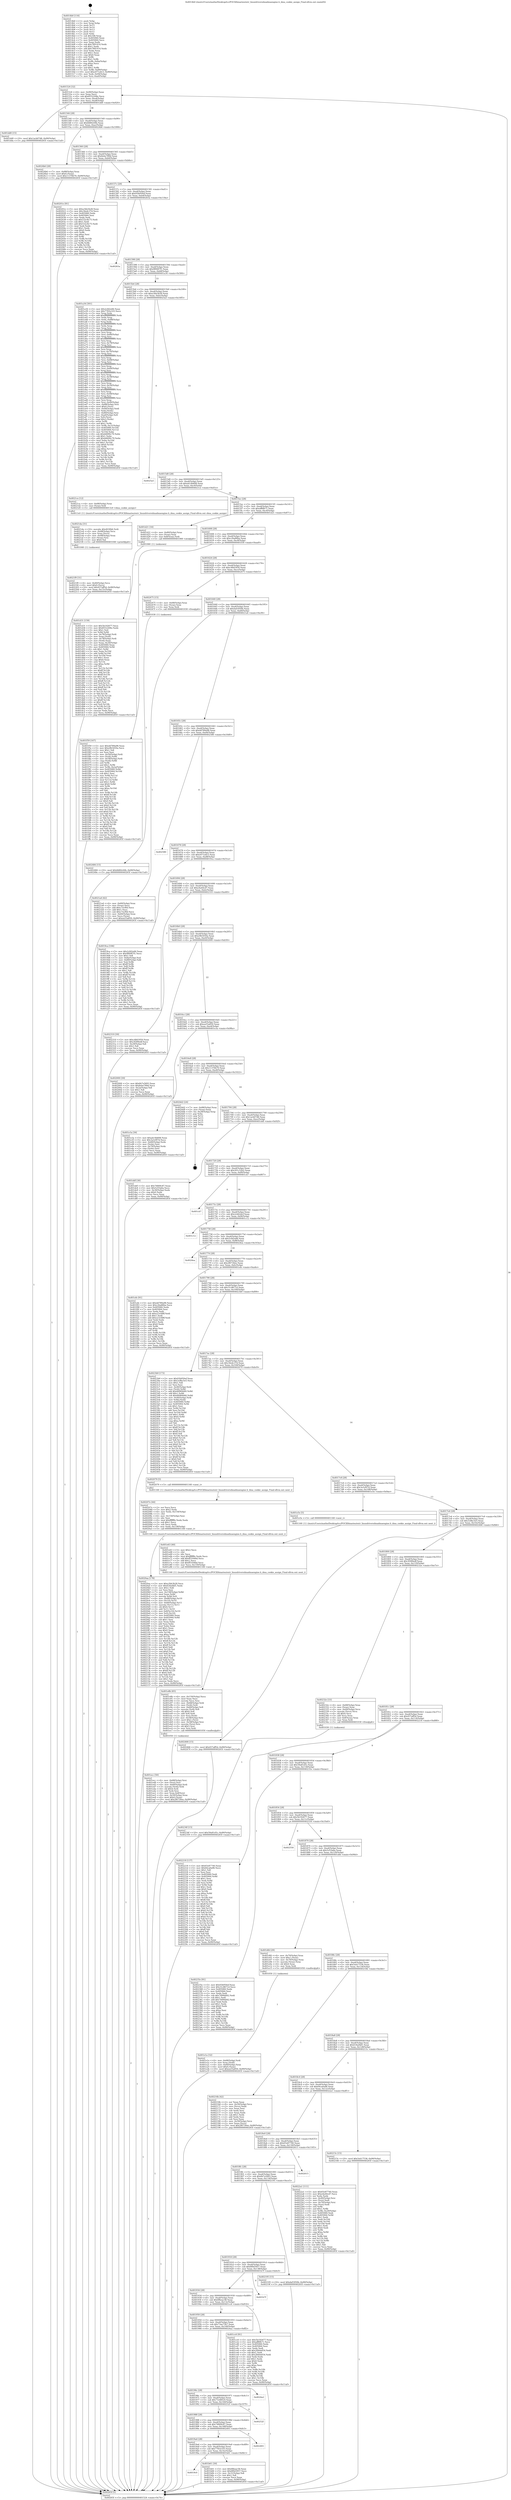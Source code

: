 digraph "0x4014b0" {
  label = "0x4014b0 (/mnt/c/Users/mathe/Desktop/tcc/POCII/binaries/extr_linuxdriversdmadmaengine.h_dma_cookie_assign_Final-ollvm.out::main(0))"
  labelloc = "t"
  node[shape=record]

  Entry [label="",width=0.3,height=0.3,shape=circle,fillcolor=black,style=filled]
  "0x401524" [label="{
     0x401524 [32]\l
     | [instrs]\l
     &nbsp;&nbsp;0x401524 \<+6\>: mov -0x90(%rbp),%eax\l
     &nbsp;&nbsp;0x40152a \<+2\>: mov %eax,%ecx\l
     &nbsp;&nbsp;0x40152c \<+6\>: sub $0x8552208e,%ecx\l
     &nbsp;&nbsp;0x401532 \<+6\>: mov %eax,-0xa4(%rbp)\l
     &nbsp;&nbsp;0x401538 \<+6\>: mov %ecx,-0xa8(%rbp)\l
     &nbsp;&nbsp;0x40153e \<+6\>: je 0000000000401dd0 \<main+0x920\>\l
  }"]
  "0x401dd0" [label="{
     0x401dd0 [15]\l
     | [instrs]\l
     &nbsp;&nbsp;0x401dd0 \<+10\>: movl $0x1acb07d6,-0x90(%rbp)\l
     &nbsp;&nbsp;0x401dda \<+5\>: jmp 000000000040265f \<main+0x11af\>\l
  }"]
  "0x401544" [label="{
     0x401544 [28]\l
     | [instrs]\l
     &nbsp;&nbsp;0x401544 \<+5\>: jmp 0000000000401549 \<main+0x99\>\l
     &nbsp;&nbsp;0x401549 \<+6\>: mov -0xa4(%rbp),%eax\l
     &nbsp;&nbsp;0x40154f \<+5\>: sub $0x8d60c64b,%eax\l
     &nbsp;&nbsp;0x401554 \<+6\>: mov %eax,-0xac(%rbp)\l
     &nbsp;&nbsp;0x40155a \<+6\>: je 00000000004024b6 \<main+0x1006\>\l
  }"]
  Exit [label="",width=0.3,height=0.3,shape=circle,fillcolor=black,style=filled,peripheries=2]
  "0x4024b6" [label="{
     0x4024b6 [28]\l
     | [instrs]\l
     &nbsp;&nbsp;0x4024b6 \<+7\>: mov -0x88(%rbp),%rax\l
     &nbsp;&nbsp;0x4024bd \<+6\>: movl $0x0,(%rax)\l
     &nbsp;&nbsp;0x4024c3 \<+10\>: movl $0x11376b70,-0x90(%rbp)\l
     &nbsp;&nbsp;0x4024cd \<+5\>: jmp 000000000040265f \<main+0x11af\>\l
  }"]
  "0x401560" [label="{
     0x401560 [28]\l
     | [instrs]\l
     &nbsp;&nbsp;0x401560 \<+5\>: jmp 0000000000401565 \<main+0xb5\>\l
     &nbsp;&nbsp;0x401565 \<+6\>: mov -0xa4(%rbp),%eax\l
     &nbsp;&nbsp;0x40156b \<+5\>: sub $0x8ebe789d,%eax\l
     &nbsp;&nbsp;0x401570 \<+6\>: mov %eax,-0xb0(%rbp)\l
     &nbsp;&nbsp;0x401576 \<+6\>: je 000000000040201e \<main+0xb6e\>\l
  }"]
  "0x402484" [label="{
     0x402484 [15]\l
     | [instrs]\l
     &nbsp;&nbsp;0x402484 \<+10\>: movl $0x8d60c64b,-0x90(%rbp)\l
     &nbsp;&nbsp;0x40248e \<+5\>: jmp 000000000040265f \<main+0x11af\>\l
  }"]
  "0x40201e" [label="{
     0x40201e [91]\l
     | [instrs]\l
     &nbsp;&nbsp;0x40201e \<+5\>: mov $0xa3bb3b28,%eax\l
     &nbsp;&nbsp;0x402023 \<+5\>: mov $0x34edc37d,%ecx\l
     &nbsp;&nbsp;0x402028 \<+7\>: mov 0x405060,%edx\l
     &nbsp;&nbsp;0x40202f \<+7\>: mov 0x405064,%esi\l
     &nbsp;&nbsp;0x402036 \<+2\>: mov %edx,%edi\l
     &nbsp;&nbsp;0x402038 \<+6\>: sub $0x532c8c75,%edi\l
     &nbsp;&nbsp;0x40203e \<+3\>: sub $0x1,%edi\l
     &nbsp;&nbsp;0x402041 \<+6\>: add $0x532c8c75,%edi\l
     &nbsp;&nbsp;0x402047 \<+3\>: imul %edi,%edx\l
     &nbsp;&nbsp;0x40204a \<+3\>: and $0x1,%edx\l
     &nbsp;&nbsp;0x40204d \<+3\>: cmp $0x0,%edx\l
     &nbsp;&nbsp;0x402050 \<+4\>: sete %r8b\l
     &nbsp;&nbsp;0x402054 \<+3\>: cmp $0xa,%esi\l
     &nbsp;&nbsp;0x402057 \<+4\>: setl %r9b\l
     &nbsp;&nbsp;0x40205b \<+3\>: mov %r8b,%r10b\l
     &nbsp;&nbsp;0x40205e \<+3\>: and %r9b,%r10b\l
     &nbsp;&nbsp;0x402061 \<+3\>: xor %r9b,%r8b\l
     &nbsp;&nbsp;0x402064 \<+3\>: or %r8b,%r10b\l
     &nbsp;&nbsp;0x402067 \<+4\>: test $0x1,%r10b\l
     &nbsp;&nbsp;0x40206b \<+3\>: cmovne %ecx,%eax\l
     &nbsp;&nbsp;0x40206e \<+6\>: mov %eax,-0x90(%rbp)\l
     &nbsp;&nbsp;0x402074 \<+5\>: jmp 000000000040265f \<main+0x11af\>\l
  }"]
  "0x40157c" [label="{
     0x40157c [28]\l
     | [instrs]\l
     &nbsp;&nbsp;0x40157c \<+5\>: jmp 0000000000401581 \<main+0xd1\>\l
     &nbsp;&nbsp;0x401581 \<+6\>: mov -0xa4(%rbp),%eax\l
     &nbsp;&nbsp;0x401587 \<+5\>: sub $0x93b950ef,%eax\l
     &nbsp;&nbsp;0x40158c \<+6\>: mov %eax,-0xb4(%rbp)\l
     &nbsp;&nbsp;0x401592 \<+6\>: je 000000000040263a \<main+0x118a\>\l
  }"]
  "0x40234f" [label="{
     0x40234f [15]\l
     | [instrs]\l
     &nbsp;&nbsp;0x40234f \<+10\>: movl $0x59a81d5c,-0x90(%rbp)\l
     &nbsp;&nbsp;0x402359 \<+5\>: jmp 000000000040265f \<main+0x11af\>\l
  }"]
  "0x40263a" [label="{
     0x40263a\l
  }", style=dashed]
  "0x401598" [label="{
     0x401598 [28]\l
     | [instrs]\l
     &nbsp;&nbsp;0x401598 \<+5\>: jmp 000000000040159d \<main+0xed\>\l
     &nbsp;&nbsp;0x40159d \<+6\>: mov -0xa4(%rbp),%eax\l
     &nbsp;&nbsp;0x4015a3 \<+5\>: sub $0x9f0087f1,%eax\l
     &nbsp;&nbsp;0x4015a8 \<+6\>: mov %eax,-0xb8(%rbp)\l
     &nbsp;&nbsp;0x4015ae \<+6\>: je 0000000000401a34 \<main+0x584\>\l
  }"]
  "0x4021f9" [label="{
     0x4021f9 [31]\l
     | [instrs]\l
     &nbsp;&nbsp;0x4021f9 \<+4\>: mov -0x40(%rbp),%rcx\l
     &nbsp;&nbsp;0x4021fd \<+6\>: movl $0x0,(%rcx)\l
     &nbsp;&nbsp;0x402203 \<+10\>: movl $0x457aff5d,-0x90(%rbp)\l
     &nbsp;&nbsp;0x40220d \<+6\>: mov %eax,-0x15c(%rbp)\l
     &nbsp;&nbsp;0x402213 \<+5\>: jmp 000000000040265f \<main+0x11af\>\l
  }"]
  "0x401a34" [label="{
     0x401a34 [301]\l
     | [instrs]\l
     &nbsp;&nbsp;0x401a34 \<+5\>: mov $0x2cfd2e66,%eax\l
     &nbsp;&nbsp;0x401a39 \<+5\>: mov $0x7783e103,%ecx\l
     &nbsp;&nbsp;0x401a3e \<+3\>: mov %rsp,%rdx\l
     &nbsp;&nbsp;0x401a41 \<+4\>: add $0xfffffffffffffff0,%rdx\l
     &nbsp;&nbsp;0x401a45 \<+3\>: mov %rdx,%rsp\l
     &nbsp;&nbsp;0x401a48 \<+7\>: mov %rdx,-0x88(%rbp)\l
     &nbsp;&nbsp;0x401a4f \<+3\>: mov %rsp,%rdx\l
     &nbsp;&nbsp;0x401a52 \<+4\>: add $0xfffffffffffffff0,%rdx\l
     &nbsp;&nbsp;0x401a56 \<+3\>: mov %rdx,%rsp\l
     &nbsp;&nbsp;0x401a59 \<+3\>: mov %rsp,%rsi\l
     &nbsp;&nbsp;0x401a5c \<+4\>: add $0xfffffffffffffff0,%rsi\l
     &nbsp;&nbsp;0x401a60 \<+3\>: mov %rsi,%rsp\l
     &nbsp;&nbsp;0x401a63 \<+4\>: mov %rsi,-0x80(%rbp)\l
     &nbsp;&nbsp;0x401a67 \<+3\>: mov %rsp,%rsi\l
     &nbsp;&nbsp;0x401a6a \<+4\>: add $0xfffffffffffffff0,%rsi\l
     &nbsp;&nbsp;0x401a6e \<+3\>: mov %rsi,%rsp\l
     &nbsp;&nbsp;0x401a71 \<+4\>: mov %rsi,-0x78(%rbp)\l
     &nbsp;&nbsp;0x401a75 \<+3\>: mov %rsp,%rsi\l
     &nbsp;&nbsp;0x401a78 \<+4\>: add $0xfffffffffffffff0,%rsi\l
     &nbsp;&nbsp;0x401a7c \<+3\>: mov %rsi,%rsp\l
     &nbsp;&nbsp;0x401a7f \<+4\>: mov %rsi,-0x70(%rbp)\l
     &nbsp;&nbsp;0x401a83 \<+3\>: mov %rsp,%rsi\l
     &nbsp;&nbsp;0x401a86 \<+4\>: add $0xfffffffffffffff0,%rsi\l
     &nbsp;&nbsp;0x401a8a \<+3\>: mov %rsi,%rsp\l
     &nbsp;&nbsp;0x401a8d \<+4\>: mov %rsi,-0x68(%rbp)\l
     &nbsp;&nbsp;0x401a91 \<+3\>: mov %rsp,%rsi\l
     &nbsp;&nbsp;0x401a94 \<+4\>: add $0xfffffffffffffff0,%rsi\l
     &nbsp;&nbsp;0x401a98 \<+3\>: mov %rsi,%rsp\l
     &nbsp;&nbsp;0x401a9b \<+4\>: mov %rsi,-0x60(%rbp)\l
     &nbsp;&nbsp;0x401a9f \<+3\>: mov %rsp,%rsi\l
     &nbsp;&nbsp;0x401aa2 \<+4\>: add $0xfffffffffffffff0,%rsi\l
     &nbsp;&nbsp;0x401aa6 \<+3\>: mov %rsi,%rsp\l
     &nbsp;&nbsp;0x401aa9 \<+4\>: mov %rsi,-0x58(%rbp)\l
     &nbsp;&nbsp;0x401aad \<+3\>: mov %rsp,%rsi\l
     &nbsp;&nbsp;0x401ab0 \<+4\>: add $0xfffffffffffffff0,%rsi\l
     &nbsp;&nbsp;0x401ab4 \<+3\>: mov %rsi,%rsp\l
     &nbsp;&nbsp;0x401ab7 \<+4\>: mov %rsi,-0x50(%rbp)\l
     &nbsp;&nbsp;0x401abb \<+3\>: mov %rsp,%rsi\l
     &nbsp;&nbsp;0x401abe \<+4\>: add $0xfffffffffffffff0,%rsi\l
     &nbsp;&nbsp;0x401ac2 \<+3\>: mov %rsi,%rsp\l
     &nbsp;&nbsp;0x401ac5 \<+4\>: mov %rsi,-0x48(%rbp)\l
     &nbsp;&nbsp;0x401ac9 \<+3\>: mov %rsp,%rsi\l
     &nbsp;&nbsp;0x401acc \<+4\>: add $0xfffffffffffffff0,%rsi\l
     &nbsp;&nbsp;0x401ad0 \<+3\>: mov %rsi,%rsp\l
     &nbsp;&nbsp;0x401ad3 \<+4\>: mov %rsi,-0x40(%rbp)\l
     &nbsp;&nbsp;0x401ad7 \<+7\>: mov -0x88(%rbp),%rsi\l
     &nbsp;&nbsp;0x401ade \<+6\>: movl $0x0,(%rsi)\l
     &nbsp;&nbsp;0x401ae4 \<+6\>: mov -0x94(%rbp),%edi\l
     &nbsp;&nbsp;0x401aea \<+2\>: mov %edi,(%rdx)\l
     &nbsp;&nbsp;0x401aec \<+4\>: mov -0x80(%rbp),%rsi\l
     &nbsp;&nbsp;0x401af0 \<+7\>: mov -0xa0(%rbp),%r8\l
     &nbsp;&nbsp;0x401af7 \<+3\>: mov %r8,(%rsi)\l
     &nbsp;&nbsp;0x401afa \<+3\>: cmpl $0x2,(%rdx)\l
     &nbsp;&nbsp;0x401afd \<+4\>: setne %r9b\l
     &nbsp;&nbsp;0x401b01 \<+4\>: and $0x1,%r9b\l
     &nbsp;&nbsp;0x401b05 \<+4\>: mov %r9b,-0x31(%rbp)\l
     &nbsp;&nbsp;0x401b09 \<+8\>: mov 0x405060,%r10d\l
     &nbsp;&nbsp;0x401b11 \<+8\>: mov 0x405064,%r11d\l
     &nbsp;&nbsp;0x401b19 \<+3\>: mov %r10d,%ebx\l
     &nbsp;&nbsp;0x401b1c \<+6\>: sub $0xb6690c79,%ebx\l
     &nbsp;&nbsp;0x401b22 \<+3\>: sub $0x1,%ebx\l
     &nbsp;&nbsp;0x401b25 \<+6\>: add $0xb6690c79,%ebx\l
     &nbsp;&nbsp;0x401b2b \<+4\>: imul %ebx,%r10d\l
     &nbsp;&nbsp;0x401b2f \<+4\>: and $0x1,%r10d\l
     &nbsp;&nbsp;0x401b33 \<+4\>: cmp $0x0,%r10d\l
     &nbsp;&nbsp;0x401b37 \<+4\>: sete %r9b\l
     &nbsp;&nbsp;0x401b3b \<+4\>: cmp $0xa,%r11d\l
     &nbsp;&nbsp;0x401b3f \<+4\>: setl %r14b\l
     &nbsp;&nbsp;0x401b43 \<+3\>: mov %r9b,%r15b\l
     &nbsp;&nbsp;0x401b46 \<+3\>: and %r14b,%r15b\l
     &nbsp;&nbsp;0x401b49 \<+3\>: xor %r14b,%r9b\l
     &nbsp;&nbsp;0x401b4c \<+3\>: or %r9b,%r15b\l
     &nbsp;&nbsp;0x401b4f \<+4\>: test $0x1,%r15b\l
     &nbsp;&nbsp;0x401b53 \<+3\>: cmovne %ecx,%eax\l
     &nbsp;&nbsp;0x401b56 \<+6\>: mov %eax,-0x90(%rbp)\l
     &nbsp;&nbsp;0x401b5c \<+5\>: jmp 000000000040265f \<main+0x11af\>\l
  }"]
  "0x4015b4" [label="{
     0x4015b4 [28]\l
     | [instrs]\l
     &nbsp;&nbsp;0x4015b4 \<+5\>: jmp 00000000004015b9 \<main+0x109\>\l
     &nbsp;&nbsp;0x4015b9 \<+6\>: mov -0xa4(%rbp),%eax\l
     &nbsp;&nbsp;0x4015bf \<+5\>: sub $0xa3bb3b28,%eax\l
     &nbsp;&nbsp;0x4015c4 \<+6\>: mov %eax,-0xbc(%rbp)\l
     &nbsp;&nbsp;0x4015ca \<+6\>: je 00000000004025a5 \<main+0x10f5\>\l
  }"]
  "0x4021da" [label="{
     0x4021da [31]\l
     | [instrs]\l
     &nbsp;&nbsp;0x4021da \<+10\>: movabs $0x4030b6,%rdi\l
     &nbsp;&nbsp;0x4021e4 \<+4\>: mov -0x48(%rbp),%rcx\l
     &nbsp;&nbsp;0x4021e8 \<+3\>: mov %rax,(%rcx)\l
     &nbsp;&nbsp;0x4021eb \<+4\>: mov -0x48(%rbp),%rax\l
     &nbsp;&nbsp;0x4021ef \<+3\>: mov (%rax),%rsi\l
     &nbsp;&nbsp;0x4021f2 \<+2\>: mov $0x0,%al\l
     &nbsp;&nbsp;0x4021f4 \<+5\>: call 0000000000401040 \<printf@plt\>\l
     | [calls]\l
     &nbsp;&nbsp;0x401040 \{1\} (unknown)\l
  }"]
  "0x4025a5" [label="{
     0x4025a5\l
  }", style=dashed]
  "0x4015d0" [label="{
     0x4015d0 [28]\l
     | [instrs]\l
     &nbsp;&nbsp;0x4015d0 \<+5\>: jmp 00000000004015d5 \<main+0x125\>\l
     &nbsp;&nbsp;0x4015d5 \<+6\>: mov -0xa4(%rbp),%eax\l
     &nbsp;&nbsp;0x4015db \<+5\>: sub $0xab14b608,%eax\l
     &nbsp;&nbsp;0x4015e0 \<+6\>: mov %eax,-0xc0(%rbp)\l
     &nbsp;&nbsp;0x4015e6 \<+6\>: je 00000000004021ce \<main+0xd1e\>\l
  }"]
  "0x4020aa" [label="{
     0x4020aa [178]\l
     | [instrs]\l
     &nbsp;&nbsp;0x4020aa \<+5\>: mov $0xa3bb3b28,%ecx\l
     &nbsp;&nbsp;0x4020af \<+5\>: mov $0x634a0bf1,%edx\l
     &nbsp;&nbsp;0x4020b4 \<+3\>: mov $0x1,%dil\l
     &nbsp;&nbsp;0x4020b7 \<+2\>: xor %esi,%esi\l
     &nbsp;&nbsp;0x4020b9 \<+7\>: mov -0x158(%rbp),%r8d\l
     &nbsp;&nbsp;0x4020c0 \<+4\>: imul %eax,%r8d\l
     &nbsp;&nbsp;0x4020c4 \<+3\>: movslq %r8d,%r9\l
     &nbsp;&nbsp;0x4020c7 \<+4\>: mov -0x68(%rbp),%r10\l
     &nbsp;&nbsp;0x4020cb \<+3\>: mov (%r10),%r10\l
     &nbsp;&nbsp;0x4020ce \<+4\>: mov -0x60(%rbp),%r11\l
     &nbsp;&nbsp;0x4020d2 \<+3\>: movslq (%r11),%r11\l
     &nbsp;&nbsp;0x4020d5 \<+4\>: shl $0x4,%r11\l
     &nbsp;&nbsp;0x4020d9 \<+3\>: add %r11,%r10\l
     &nbsp;&nbsp;0x4020dc \<+4\>: mov 0x8(%r10),%r10\l
     &nbsp;&nbsp;0x4020e0 \<+3\>: mov %r9,(%r10)\l
     &nbsp;&nbsp;0x4020e3 \<+7\>: mov 0x405060,%eax\l
     &nbsp;&nbsp;0x4020ea \<+8\>: mov 0x405064,%r8d\l
     &nbsp;&nbsp;0x4020f2 \<+3\>: sub $0x1,%esi\l
     &nbsp;&nbsp;0x4020f5 \<+2\>: mov %eax,%ebx\l
     &nbsp;&nbsp;0x4020f7 \<+2\>: add %esi,%ebx\l
     &nbsp;&nbsp;0x4020f9 \<+3\>: imul %ebx,%eax\l
     &nbsp;&nbsp;0x4020fc \<+3\>: and $0x1,%eax\l
     &nbsp;&nbsp;0x4020ff \<+3\>: cmp $0x0,%eax\l
     &nbsp;&nbsp;0x402102 \<+4\>: sete %r14b\l
     &nbsp;&nbsp;0x402106 \<+4\>: cmp $0xa,%r8d\l
     &nbsp;&nbsp;0x40210a \<+4\>: setl %r15b\l
     &nbsp;&nbsp;0x40210e \<+3\>: mov %r14b,%r12b\l
     &nbsp;&nbsp;0x402111 \<+4\>: xor $0xff,%r12b\l
     &nbsp;&nbsp;0x402115 \<+3\>: mov %r15b,%r13b\l
     &nbsp;&nbsp;0x402118 \<+4\>: xor $0xff,%r13b\l
     &nbsp;&nbsp;0x40211c \<+4\>: xor $0x0,%dil\l
     &nbsp;&nbsp;0x402120 \<+3\>: mov %r12b,%al\l
     &nbsp;&nbsp;0x402123 \<+2\>: and $0x0,%al\l
     &nbsp;&nbsp;0x402125 \<+3\>: and %dil,%r14b\l
     &nbsp;&nbsp;0x402128 \<+3\>: mov %r13b,%sil\l
     &nbsp;&nbsp;0x40212b \<+4\>: and $0x0,%sil\l
     &nbsp;&nbsp;0x40212f \<+3\>: and %dil,%r15b\l
     &nbsp;&nbsp;0x402132 \<+3\>: or %r14b,%al\l
     &nbsp;&nbsp;0x402135 \<+3\>: or %r15b,%sil\l
     &nbsp;&nbsp;0x402138 \<+3\>: xor %sil,%al\l
     &nbsp;&nbsp;0x40213b \<+3\>: or %r13b,%r12b\l
     &nbsp;&nbsp;0x40213e \<+4\>: xor $0xff,%r12b\l
     &nbsp;&nbsp;0x402142 \<+4\>: or $0x0,%dil\l
     &nbsp;&nbsp;0x402146 \<+3\>: and %dil,%r12b\l
     &nbsp;&nbsp;0x402149 \<+3\>: or %r12b,%al\l
     &nbsp;&nbsp;0x40214c \<+2\>: test $0x1,%al\l
     &nbsp;&nbsp;0x40214e \<+3\>: cmovne %edx,%ecx\l
     &nbsp;&nbsp;0x402151 \<+6\>: mov %ecx,-0x90(%rbp)\l
     &nbsp;&nbsp;0x402157 \<+5\>: jmp 000000000040265f \<main+0x11af\>\l
  }"]
  "0x4021ce" [label="{
     0x4021ce [12]\l
     | [instrs]\l
     &nbsp;&nbsp;0x4021ce \<+4\>: mov -0x68(%rbp),%rax\l
     &nbsp;&nbsp;0x4021d2 \<+3\>: mov (%rax),%rdi\l
     &nbsp;&nbsp;0x4021d5 \<+5\>: call 00000000004013c0 \<dma_cookie_assign\>\l
     | [calls]\l
     &nbsp;&nbsp;0x4013c0 \{1\} (/mnt/c/Users/mathe/Desktop/tcc/POCII/binaries/extr_linuxdriversdmadmaengine.h_dma_cookie_assign_Final-ollvm.out::dma_cookie_assign)\l
  }"]
  "0x4015ec" [label="{
     0x4015ec [28]\l
     | [instrs]\l
     &nbsp;&nbsp;0x4015ec \<+5\>: jmp 00000000004015f1 \<main+0x141\>\l
     &nbsp;&nbsp;0x4015f1 \<+6\>: mov -0xa4(%rbp),%eax\l
     &nbsp;&nbsp;0x4015f7 \<+5\>: sub $0xaff6fb71,%eax\l
     &nbsp;&nbsp;0x4015fc \<+6\>: mov %eax,-0xc4(%rbp)\l
     &nbsp;&nbsp;0x401602 \<+6\>: je 0000000000401d21 \<main+0x871\>\l
  }"]
  "0x40207e" [label="{
     0x40207e [44]\l
     | [instrs]\l
     &nbsp;&nbsp;0x40207e \<+2\>: xor %ecx,%ecx\l
     &nbsp;&nbsp;0x402080 \<+5\>: mov $0x2,%edx\l
     &nbsp;&nbsp;0x402085 \<+6\>: mov %edx,-0x154(%rbp)\l
     &nbsp;&nbsp;0x40208b \<+1\>: cltd\l
     &nbsp;&nbsp;0x40208c \<+6\>: mov -0x154(%rbp),%esi\l
     &nbsp;&nbsp;0x402092 \<+2\>: idiv %esi\l
     &nbsp;&nbsp;0x402094 \<+6\>: imul $0xfffffffe,%edx,%edx\l
     &nbsp;&nbsp;0x40209a \<+3\>: sub $0x1,%ecx\l
     &nbsp;&nbsp;0x40209d \<+2\>: sub %ecx,%edx\l
     &nbsp;&nbsp;0x40209f \<+6\>: mov %edx,-0x158(%rbp)\l
     &nbsp;&nbsp;0x4020a5 \<+5\>: call 0000000000401160 \<next_i\>\l
     | [calls]\l
     &nbsp;&nbsp;0x401160 \{1\} (/mnt/c/Users/mathe/Desktop/tcc/POCII/binaries/extr_linuxdriversdmadmaengine.h_dma_cookie_assign_Final-ollvm.out::next_i)\l
  }"]
  "0x401d21" [label="{
     0x401d21 [16]\l
     | [instrs]\l
     &nbsp;&nbsp;0x401d21 \<+4\>: mov -0x80(%rbp),%rax\l
     &nbsp;&nbsp;0x401d25 \<+3\>: mov (%rax),%rax\l
     &nbsp;&nbsp;0x401d28 \<+4\>: mov 0x8(%rax),%rdi\l
     &nbsp;&nbsp;0x401d2c \<+5\>: call 0000000000401060 \<atoi@plt\>\l
     | [calls]\l
     &nbsp;&nbsp;0x401060 \{1\} (unknown)\l
  }"]
  "0x401608" [label="{
     0x401608 [28]\l
     | [instrs]\l
     &nbsp;&nbsp;0x401608 \<+5\>: jmp 000000000040160d \<main+0x15d\>\l
     &nbsp;&nbsp;0x40160d \<+6\>: mov -0xa4(%rbp),%eax\l
     &nbsp;&nbsp;0x401613 \<+5\>: sub $0xc2ba86ba,%eax\l
     &nbsp;&nbsp;0x401618 \<+6\>: mov %eax,-0xc8(%rbp)\l
     &nbsp;&nbsp;0x40161e \<+6\>: je 0000000000401f59 \<main+0xaa9\>\l
  }"]
  "0x401ecc" [label="{
     0x401ecc [50]\l
     | [instrs]\l
     &nbsp;&nbsp;0x401ecc \<+4\>: mov -0x68(%rbp),%rsi\l
     &nbsp;&nbsp;0x401ed0 \<+3\>: mov (%rsi),%rsi\l
     &nbsp;&nbsp;0x401ed3 \<+4\>: mov -0x60(%rbp),%rdi\l
     &nbsp;&nbsp;0x401ed7 \<+3\>: movslq (%rdi),%rdi\l
     &nbsp;&nbsp;0x401eda \<+4\>: shl $0x4,%rdi\l
     &nbsp;&nbsp;0x401ede \<+3\>: add %rdi,%rsi\l
     &nbsp;&nbsp;0x401ee1 \<+4\>: mov %rax,0x8(%rsi)\l
     &nbsp;&nbsp;0x401ee5 \<+4\>: mov -0x50(%rbp),%rax\l
     &nbsp;&nbsp;0x401ee9 \<+6\>: movl $0x0,(%rax)\l
     &nbsp;&nbsp;0x401eef \<+10\>: movl $0x2f6730ee,-0x90(%rbp)\l
     &nbsp;&nbsp;0x401ef9 \<+5\>: jmp 000000000040265f \<main+0x11af\>\l
  }"]
  "0x401f59" [label="{
     0x401f59 [167]\l
     | [instrs]\l
     &nbsp;&nbsp;0x401f59 \<+5\>: mov $0xdd789a98,%eax\l
     &nbsp;&nbsp;0x401f5e \<+5\>: mov $0xe9b5450a,%ecx\l
     &nbsp;&nbsp;0x401f63 \<+2\>: mov $0x1,%dl\l
     &nbsp;&nbsp;0x401f65 \<+2\>: xor %esi,%esi\l
     &nbsp;&nbsp;0x401f67 \<+4\>: mov -0x50(%rbp),%rdi\l
     &nbsp;&nbsp;0x401f6b \<+3\>: mov (%rdi),%r8d\l
     &nbsp;&nbsp;0x401f6e \<+4\>: mov -0x58(%rbp),%rdi\l
     &nbsp;&nbsp;0x401f72 \<+3\>: cmp (%rdi),%r8d\l
     &nbsp;&nbsp;0x401f75 \<+4\>: setl %r9b\l
     &nbsp;&nbsp;0x401f79 \<+4\>: and $0x1,%r9b\l
     &nbsp;&nbsp;0x401f7d \<+4\>: mov %r9b,-0x2a(%rbp)\l
     &nbsp;&nbsp;0x401f81 \<+8\>: mov 0x405060,%r8d\l
     &nbsp;&nbsp;0x401f89 \<+8\>: mov 0x405064,%r10d\l
     &nbsp;&nbsp;0x401f91 \<+3\>: sub $0x1,%esi\l
     &nbsp;&nbsp;0x401f94 \<+3\>: mov %r8d,%r11d\l
     &nbsp;&nbsp;0x401f97 \<+3\>: add %esi,%r11d\l
     &nbsp;&nbsp;0x401f9a \<+4\>: imul %r11d,%r8d\l
     &nbsp;&nbsp;0x401f9e \<+4\>: and $0x1,%r8d\l
     &nbsp;&nbsp;0x401fa2 \<+4\>: cmp $0x0,%r8d\l
     &nbsp;&nbsp;0x401fa6 \<+4\>: sete %r9b\l
     &nbsp;&nbsp;0x401faa \<+4\>: cmp $0xa,%r10d\l
     &nbsp;&nbsp;0x401fae \<+3\>: setl %bl\l
     &nbsp;&nbsp;0x401fb1 \<+3\>: mov %r9b,%r14b\l
     &nbsp;&nbsp;0x401fb4 \<+4\>: xor $0xff,%r14b\l
     &nbsp;&nbsp;0x401fb8 \<+3\>: mov %bl,%r15b\l
     &nbsp;&nbsp;0x401fbb \<+4\>: xor $0xff,%r15b\l
     &nbsp;&nbsp;0x401fbf \<+3\>: xor $0x0,%dl\l
     &nbsp;&nbsp;0x401fc2 \<+3\>: mov %r14b,%r12b\l
     &nbsp;&nbsp;0x401fc5 \<+4\>: and $0x0,%r12b\l
     &nbsp;&nbsp;0x401fc9 \<+3\>: and %dl,%r9b\l
     &nbsp;&nbsp;0x401fcc \<+3\>: mov %r15b,%r13b\l
     &nbsp;&nbsp;0x401fcf \<+4\>: and $0x0,%r13b\l
     &nbsp;&nbsp;0x401fd3 \<+2\>: and %dl,%bl\l
     &nbsp;&nbsp;0x401fd5 \<+3\>: or %r9b,%r12b\l
     &nbsp;&nbsp;0x401fd8 \<+3\>: or %bl,%r13b\l
     &nbsp;&nbsp;0x401fdb \<+3\>: xor %r13b,%r12b\l
     &nbsp;&nbsp;0x401fde \<+3\>: or %r15b,%r14b\l
     &nbsp;&nbsp;0x401fe1 \<+4\>: xor $0xff,%r14b\l
     &nbsp;&nbsp;0x401fe5 \<+3\>: or $0x0,%dl\l
     &nbsp;&nbsp;0x401fe8 \<+3\>: and %dl,%r14b\l
     &nbsp;&nbsp;0x401feb \<+3\>: or %r14b,%r12b\l
     &nbsp;&nbsp;0x401fee \<+4\>: test $0x1,%r12b\l
     &nbsp;&nbsp;0x401ff2 \<+3\>: cmovne %ecx,%eax\l
     &nbsp;&nbsp;0x401ff5 \<+6\>: mov %eax,-0x90(%rbp)\l
     &nbsp;&nbsp;0x401ffb \<+5\>: jmp 000000000040265f \<main+0x11af\>\l
  }"]
  "0x401624" [label="{
     0x401624 [28]\l
     | [instrs]\l
     &nbsp;&nbsp;0x401624 \<+5\>: jmp 0000000000401629 \<main+0x179\>\l
     &nbsp;&nbsp;0x401629 \<+6\>: mov -0xa4(%rbp),%eax\l
     &nbsp;&nbsp;0x40162f \<+5\>: sub $0xc48d1850,%eax\l
     &nbsp;&nbsp;0x401634 \<+6\>: mov %eax,-0xcc(%rbp)\l
     &nbsp;&nbsp;0x40163a \<+6\>: je 0000000000402475 \<main+0xfc5\>\l
  }"]
  "0x401e8b" [label="{
     0x401e8b [65]\l
     | [instrs]\l
     &nbsp;&nbsp;0x401e8b \<+6\>: mov -0x150(%rbp),%ecx\l
     &nbsp;&nbsp;0x401e91 \<+3\>: imul %eax,%ecx\l
     &nbsp;&nbsp;0x401e94 \<+3\>: movslq %ecx,%rsi\l
     &nbsp;&nbsp;0x401e97 \<+4\>: mov -0x68(%rbp),%rdi\l
     &nbsp;&nbsp;0x401e9b \<+3\>: mov (%rdi),%rdi\l
     &nbsp;&nbsp;0x401e9e \<+4\>: mov -0x60(%rbp),%r8\l
     &nbsp;&nbsp;0x401ea2 \<+3\>: movslq (%r8),%r8\l
     &nbsp;&nbsp;0x401ea5 \<+4\>: shl $0x4,%r8\l
     &nbsp;&nbsp;0x401ea9 \<+3\>: add %r8,%rdi\l
     &nbsp;&nbsp;0x401eac \<+3\>: mov %rsi,(%rdi)\l
     &nbsp;&nbsp;0x401eaf \<+4\>: mov -0x58(%rbp),%rsi\l
     &nbsp;&nbsp;0x401eb3 \<+6\>: movl $0x1,(%rsi)\l
     &nbsp;&nbsp;0x401eb9 \<+4\>: mov -0x58(%rbp),%rsi\l
     &nbsp;&nbsp;0x401ebd \<+3\>: movslq (%rsi),%rsi\l
     &nbsp;&nbsp;0x401ec0 \<+4\>: shl $0x3,%rsi\l
     &nbsp;&nbsp;0x401ec4 \<+3\>: mov %rsi,%rdi\l
     &nbsp;&nbsp;0x401ec7 \<+5\>: call 0000000000401050 \<malloc@plt\>\l
     | [calls]\l
     &nbsp;&nbsp;0x401050 \{1\} (unknown)\l
  }"]
  "0x402475" [label="{
     0x402475 [15]\l
     | [instrs]\l
     &nbsp;&nbsp;0x402475 \<+4\>: mov -0x68(%rbp),%rax\l
     &nbsp;&nbsp;0x402479 \<+3\>: mov (%rax),%rax\l
     &nbsp;&nbsp;0x40247c \<+3\>: mov %rax,%rdi\l
     &nbsp;&nbsp;0x40247f \<+5\>: call 0000000000401030 \<free@plt\>\l
     | [calls]\l
     &nbsp;&nbsp;0x401030 \{1\} (unknown)\l
  }"]
  "0x401640" [label="{
     0x401640 [28]\l
     | [instrs]\l
     &nbsp;&nbsp;0x401640 \<+5\>: jmp 0000000000401645 \<main+0x195\>\l
     &nbsp;&nbsp;0x401645 \<+6\>: mov -0xa4(%rbp),%eax\l
     &nbsp;&nbsp;0x40164b \<+5\>: sub $0xdaf1850b,%eax\l
     &nbsp;&nbsp;0x401650 \<+6\>: mov %eax,-0xd0(%rbp)\l
     &nbsp;&nbsp;0x401656 \<+6\>: je 00000000004021a4 \<main+0xcf4\>\l
  }"]
  "0x401e63" [label="{
     0x401e63 [40]\l
     | [instrs]\l
     &nbsp;&nbsp;0x401e63 \<+5\>: mov $0x2,%ecx\l
     &nbsp;&nbsp;0x401e68 \<+1\>: cltd\l
     &nbsp;&nbsp;0x401e69 \<+2\>: idiv %ecx\l
     &nbsp;&nbsp;0x401e6b \<+6\>: imul $0xfffffffe,%edx,%ecx\l
     &nbsp;&nbsp;0x401e71 \<+6\>: add $0xff31646d,%ecx\l
     &nbsp;&nbsp;0x401e77 \<+3\>: add $0x1,%ecx\l
     &nbsp;&nbsp;0x401e7a \<+6\>: sub $0xff31646d,%ecx\l
     &nbsp;&nbsp;0x401e80 \<+6\>: mov %ecx,-0x150(%rbp)\l
     &nbsp;&nbsp;0x401e86 \<+5\>: call 0000000000401160 \<next_i\>\l
     | [calls]\l
     &nbsp;&nbsp;0x401160 \{1\} (/mnt/c/Users/mathe/Desktop/tcc/POCII/binaries/extr_linuxdriversdmadmaengine.h_dma_cookie_assign_Final-ollvm.out::next_i)\l
  }"]
  "0x4021a4" [label="{
     0x4021a4 [42]\l
     | [instrs]\l
     &nbsp;&nbsp;0x4021a4 \<+4\>: mov -0x60(%rbp),%rax\l
     &nbsp;&nbsp;0x4021a8 \<+2\>: mov (%rax),%ecx\l
     &nbsp;&nbsp;0x4021aa \<+6\>: add $0xc7ecf0d,%ecx\l
     &nbsp;&nbsp;0x4021b0 \<+3\>: add $0x1,%ecx\l
     &nbsp;&nbsp;0x4021b3 \<+6\>: sub $0xc7ecf0d,%ecx\l
     &nbsp;&nbsp;0x4021b9 \<+4\>: mov -0x60(%rbp),%rax\l
     &nbsp;&nbsp;0x4021bd \<+2\>: mov %ecx,(%rax)\l
     &nbsp;&nbsp;0x4021bf \<+10\>: movl $0xea55a850,-0x90(%rbp)\l
     &nbsp;&nbsp;0x4021c9 \<+5\>: jmp 000000000040265f \<main+0x11af\>\l
  }"]
  "0x40165c" [label="{
     0x40165c [28]\l
     | [instrs]\l
     &nbsp;&nbsp;0x40165c \<+5\>: jmp 0000000000401661 \<main+0x1b1\>\l
     &nbsp;&nbsp;0x401661 \<+6\>: mov -0xa4(%rbp),%eax\l
     &nbsp;&nbsp;0x401667 \<+5\>: sub $0xdd789a98,%eax\l
     &nbsp;&nbsp;0x40166c \<+6\>: mov %eax,-0xd4(%rbp)\l
     &nbsp;&nbsp;0x401672 \<+6\>: je 0000000000402580 \<main+0x10d0\>\l
  }"]
  "0x401e1a" [label="{
     0x401e1a [32]\l
     | [instrs]\l
     &nbsp;&nbsp;0x401e1a \<+4\>: mov -0x68(%rbp),%rdi\l
     &nbsp;&nbsp;0x401e1e \<+3\>: mov %rax,(%rdi)\l
     &nbsp;&nbsp;0x401e21 \<+4\>: mov -0x60(%rbp),%rax\l
     &nbsp;&nbsp;0x401e25 \<+6\>: movl $0x0,(%rax)\l
     &nbsp;&nbsp;0x401e2b \<+10\>: movl $0xea55a850,-0x90(%rbp)\l
     &nbsp;&nbsp;0x401e35 \<+5\>: jmp 000000000040265f \<main+0x11af\>\l
  }"]
  "0x402580" [label="{
     0x402580\l
  }", style=dashed]
  "0x401678" [label="{
     0x401678 [28]\l
     | [instrs]\l
     &nbsp;&nbsp;0x401678 \<+5\>: jmp 000000000040167d \<main+0x1cd\>\l
     &nbsp;&nbsp;0x40167d \<+6\>: mov -0xa4(%rbp),%eax\l
     &nbsp;&nbsp;0x401683 \<+5\>: sub $0xe071a0c5,%eax\l
     &nbsp;&nbsp;0x401688 \<+6\>: mov %eax,-0xd8(%rbp)\l
     &nbsp;&nbsp;0x40168e \<+6\>: je 00000000004019ca \<main+0x51a\>\l
  }"]
  "0x401d31" [label="{
     0x401d31 [159]\l
     | [instrs]\l
     &nbsp;&nbsp;0x401d31 \<+5\>: mov $0x5b192677,%ecx\l
     &nbsp;&nbsp;0x401d36 \<+5\>: mov $0x8552208e,%edx\l
     &nbsp;&nbsp;0x401d3b \<+3\>: mov $0x1,%sil\l
     &nbsp;&nbsp;0x401d3e \<+3\>: xor %r8d,%r8d\l
     &nbsp;&nbsp;0x401d41 \<+4\>: mov -0x78(%rbp),%rdi\l
     &nbsp;&nbsp;0x401d45 \<+2\>: mov %eax,(%rdi)\l
     &nbsp;&nbsp;0x401d47 \<+4\>: mov -0x78(%rbp),%rdi\l
     &nbsp;&nbsp;0x401d4b \<+2\>: mov (%rdi),%eax\l
     &nbsp;&nbsp;0x401d4d \<+3\>: mov %eax,-0x30(%rbp)\l
     &nbsp;&nbsp;0x401d50 \<+7\>: mov 0x405060,%eax\l
     &nbsp;&nbsp;0x401d57 \<+8\>: mov 0x405064,%r9d\l
     &nbsp;&nbsp;0x401d5f \<+4\>: sub $0x1,%r8d\l
     &nbsp;&nbsp;0x401d63 \<+3\>: mov %eax,%r10d\l
     &nbsp;&nbsp;0x401d66 \<+3\>: add %r8d,%r10d\l
     &nbsp;&nbsp;0x401d69 \<+4\>: imul %r10d,%eax\l
     &nbsp;&nbsp;0x401d6d \<+3\>: and $0x1,%eax\l
     &nbsp;&nbsp;0x401d70 \<+3\>: cmp $0x0,%eax\l
     &nbsp;&nbsp;0x401d73 \<+4\>: sete %r11b\l
     &nbsp;&nbsp;0x401d77 \<+4\>: cmp $0xa,%r9d\l
     &nbsp;&nbsp;0x401d7b \<+3\>: setl %bl\l
     &nbsp;&nbsp;0x401d7e \<+3\>: mov %r11b,%r14b\l
     &nbsp;&nbsp;0x401d81 \<+4\>: xor $0xff,%r14b\l
     &nbsp;&nbsp;0x401d85 \<+3\>: mov %bl,%r15b\l
     &nbsp;&nbsp;0x401d88 \<+4\>: xor $0xff,%r15b\l
     &nbsp;&nbsp;0x401d8c \<+4\>: xor $0x1,%sil\l
     &nbsp;&nbsp;0x401d90 \<+3\>: mov %r14b,%r12b\l
     &nbsp;&nbsp;0x401d93 \<+4\>: and $0xff,%r12b\l
     &nbsp;&nbsp;0x401d97 \<+3\>: and %sil,%r11b\l
     &nbsp;&nbsp;0x401d9a \<+3\>: mov %r15b,%r13b\l
     &nbsp;&nbsp;0x401d9d \<+4\>: and $0xff,%r13b\l
     &nbsp;&nbsp;0x401da1 \<+3\>: and %sil,%bl\l
     &nbsp;&nbsp;0x401da4 \<+3\>: or %r11b,%r12b\l
     &nbsp;&nbsp;0x401da7 \<+3\>: or %bl,%r13b\l
     &nbsp;&nbsp;0x401daa \<+3\>: xor %r13b,%r12b\l
     &nbsp;&nbsp;0x401dad \<+3\>: or %r15b,%r14b\l
     &nbsp;&nbsp;0x401db0 \<+4\>: xor $0xff,%r14b\l
     &nbsp;&nbsp;0x401db4 \<+4\>: or $0x1,%sil\l
     &nbsp;&nbsp;0x401db8 \<+3\>: and %sil,%r14b\l
     &nbsp;&nbsp;0x401dbb \<+3\>: or %r14b,%r12b\l
     &nbsp;&nbsp;0x401dbe \<+4\>: test $0x1,%r12b\l
     &nbsp;&nbsp;0x401dc2 \<+3\>: cmovne %edx,%ecx\l
     &nbsp;&nbsp;0x401dc5 \<+6\>: mov %ecx,-0x90(%rbp)\l
     &nbsp;&nbsp;0x401dcb \<+5\>: jmp 000000000040265f \<main+0x11af\>\l
  }"]
  "0x4019ca" [label="{
     0x4019ca [106]\l
     | [instrs]\l
     &nbsp;&nbsp;0x4019ca \<+5\>: mov $0x2cfd2e66,%eax\l
     &nbsp;&nbsp;0x4019cf \<+5\>: mov $0x9f0087f1,%ecx\l
     &nbsp;&nbsp;0x4019d4 \<+2\>: mov $0x1,%dl\l
     &nbsp;&nbsp;0x4019d6 \<+7\>: mov -0x8a(%rbp),%sil\l
     &nbsp;&nbsp;0x4019dd \<+7\>: mov -0x89(%rbp),%dil\l
     &nbsp;&nbsp;0x4019e4 \<+3\>: mov %sil,%r8b\l
     &nbsp;&nbsp;0x4019e7 \<+4\>: xor $0xff,%r8b\l
     &nbsp;&nbsp;0x4019eb \<+3\>: mov %dil,%r9b\l
     &nbsp;&nbsp;0x4019ee \<+4\>: xor $0xff,%r9b\l
     &nbsp;&nbsp;0x4019f2 \<+3\>: xor $0x1,%dl\l
     &nbsp;&nbsp;0x4019f5 \<+3\>: mov %r8b,%r10b\l
     &nbsp;&nbsp;0x4019f8 \<+4\>: and $0xff,%r10b\l
     &nbsp;&nbsp;0x4019fc \<+3\>: and %dl,%sil\l
     &nbsp;&nbsp;0x4019ff \<+3\>: mov %r9b,%r11b\l
     &nbsp;&nbsp;0x401a02 \<+4\>: and $0xff,%r11b\l
     &nbsp;&nbsp;0x401a06 \<+3\>: and %dl,%dil\l
     &nbsp;&nbsp;0x401a09 \<+3\>: or %sil,%r10b\l
     &nbsp;&nbsp;0x401a0c \<+3\>: or %dil,%r11b\l
     &nbsp;&nbsp;0x401a0f \<+3\>: xor %r11b,%r10b\l
     &nbsp;&nbsp;0x401a12 \<+3\>: or %r9b,%r8b\l
     &nbsp;&nbsp;0x401a15 \<+4\>: xor $0xff,%r8b\l
     &nbsp;&nbsp;0x401a19 \<+3\>: or $0x1,%dl\l
     &nbsp;&nbsp;0x401a1c \<+3\>: and %dl,%r8b\l
     &nbsp;&nbsp;0x401a1f \<+3\>: or %r8b,%r10b\l
     &nbsp;&nbsp;0x401a22 \<+4\>: test $0x1,%r10b\l
     &nbsp;&nbsp;0x401a26 \<+3\>: cmovne %ecx,%eax\l
     &nbsp;&nbsp;0x401a29 \<+6\>: mov %eax,-0x90(%rbp)\l
     &nbsp;&nbsp;0x401a2f \<+5\>: jmp 000000000040265f \<main+0x11af\>\l
  }"]
  "0x401694" [label="{
     0x401694 [28]\l
     | [instrs]\l
     &nbsp;&nbsp;0x401694 \<+5\>: jmp 0000000000401699 \<main+0x1e9\>\l
     &nbsp;&nbsp;0x401699 \<+6\>: mov -0xa4(%rbp),%eax\l
     &nbsp;&nbsp;0x40169f \<+5\>: sub $0xe4a44cd7,%eax\l
     &nbsp;&nbsp;0x4016a4 \<+6\>: mov %eax,-0xdc(%rbp)\l
     &nbsp;&nbsp;0x4016aa \<+6\>: je 0000000000402310 \<main+0xe60\>\l
  }"]
  "0x40265f" [label="{
     0x40265f [5]\l
     | [instrs]\l
     &nbsp;&nbsp;0x40265f \<+5\>: jmp 0000000000401524 \<main+0x74\>\l
  }"]
  "0x4014b0" [label="{
     0x4014b0 [116]\l
     | [instrs]\l
     &nbsp;&nbsp;0x4014b0 \<+1\>: push %rbp\l
     &nbsp;&nbsp;0x4014b1 \<+3\>: mov %rsp,%rbp\l
     &nbsp;&nbsp;0x4014b4 \<+2\>: push %r15\l
     &nbsp;&nbsp;0x4014b6 \<+2\>: push %r14\l
     &nbsp;&nbsp;0x4014b8 \<+2\>: push %r13\l
     &nbsp;&nbsp;0x4014ba \<+2\>: push %r12\l
     &nbsp;&nbsp;0x4014bc \<+1\>: push %rbx\l
     &nbsp;&nbsp;0x4014bd \<+7\>: sub $0x168,%rsp\l
     &nbsp;&nbsp;0x4014c4 \<+7\>: mov 0x405060,%eax\l
     &nbsp;&nbsp;0x4014cb \<+7\>: mov 0x405064,%ecx\l
     &nbsp;&nbsp;0x4014d2 \<+2\>: mov %eax,%edx\l
     &nbsp;&nbsp;0x4014d4 \<+6\>: sub $0x7891414,%edx\l
     &nbsp;&nbsp;0x4014da \<+3\>: sub $0x1,%edx\l
     &nbsp;&nbsp;0x4014dd \<+6\>: add $0x7891414,%edx\l
     &nbsp;&nbsp;0x4014e3 \<+3\>: imul %edx,%eax\l
     &nbsp;&nbsp;0x4014e6 \<+3\>: and $0x1,%eax\l
     &nbsp;&nbsp;0x4014e9 \<+3\>: cmp $0x0,%eax\l
     &nbsp;&nbsp;0x4014ec \<+4\>: sete %r8b\l
     &nbsp;&nbsp;0x4014f0 \<+4\>: and $0x1,%r8b\l
     &nbsp;&nbsp;0x4014f4 \<+7\>: mov %r8b,-0x8a(%rbp)\l
     &nbsp;&nbsp;0x4014fb \<+3\>: cmp $0xa,%ecx\l
     &nbsp;&nbsp;0x4014fe \<+4\>: setl %r8b\l
     &nbsp;&nbsp;0x401502 \<+4\>: and $0x1,%r8b\l
     &nbsp;&nbsp;0x401506 \<+7\>: mov %r8b,-0x89(%rbp)\l
     &nbsp;&nbsp;0x40150d \<+10\>: movl $0xe071a0c5,-0x90(%rbp)\l
     &nbsp;&nbsp;0x401517 \<+6\>: mov %edi,-0x94(%rbp)\l
     &nbsp;&nbsp;0x40151d \<+7\>: mov %rsi,-0xa0(%rbp)\l
  }"]
  "0x4019c0" [label="{
     0x4019c0\l
  }", style=dashed]
  "0x401b61" [label="{
     0x401b61 [30]\l
     | [instrs]\l
     &nbsp;&nbsp;0x401b61 \<+5\>: mov $0x6fbeac58,%eax\l
     &nbsp;&nbsp;0x401b66 \<+5\>: mov $0x6f0d3957,%ecx\l
     &nbsp;&nbsp;0x401b6b \<+3\>: mov -0x31(%rbp),%dl\l
     &nbsp;&nbsp;0x401b6e \<+3\>: test $0x1,%dl\l
     &nbsp;&nbsp;0x401b71 \<+3\>: cmovne %ecx,%eax\l
     &nbsp;&nbsp;0x401b74 \<+6\>: mov %eax,-0x90(%rbp)\l
     &nbsp;&nbsp;0x401b7a \<+5\>: jmp 000000000040265f \<main+0x11af\>\l
  }"]
  "0x402310" [label="{
     0x402310 [30]\l
     | [instrs]\l
     &nbsp;&nbsp;0x402310 \<+5\>: mov $0xc48d1850,%eax\l
     &nbsp;&nbsp;0x402315 \<+5\>: mov $0x3f289edf,%ecx\l
     &nbsp;&nbsp;0x40231a \<+3\>: mov -0x29(%rbp),%dl\l
     &nbsp;&nbsp;0x40231d \<+3\>: test $0x1,%dl\l
     &nbsp;&nbsp;0x402320 \<+3\>: cmovne %ecx,%eax\l
     &nbsp;&nbsp;0x402323 \<+6\>: mov %eax,-0x90(%rbp)\l
     &nbsp;&nbsp;0x402329 \<+5\>: jmp 000000000040265f \<main+0x11af\>\l
  }"]
  "0x4016b0" [label="{
     0x4016b0 [28]\l
     | [instrs]\l
     &nbsp;&nbsp;0x4016b0 \<+5\>: jmp 00000000004016b5 \<main+0x205\>\l
     &nbsp;&nbsp;0x4016b5 \<+6\>: mov -0xa4(%rbp),%eax\l
     &nbsp;&nbsp;0x4016bb \<+5\>: sub $0xe9b5450a,%eax\l
     &nbsp;&nbsp;0x4016c0 \<+6\>: mov %eax,-0xe0(%rbp)\l
     &nbsp;&nbsp;0x4016c6 \<+6\>: je 0000000000402000 \<main+0xb50\>\l
  }"]
  "0x4019a4" [label="{
     0x4019a4 [28]\l
     | [instrs]\l
     &nbsp;&nbsp;0x4019a4 \<+5\>: jmp 00000000004019a9 \<main+0x4f9\>\l
     &nbsp;&nbsp;0x4019a9 \<+6\>: mov -0xa4(%rbp),%eax\l
     &nbsp;&nbsp;0x4019af \<+5\>: sub $0x7783e103,%eax\l
     &nbsp;&nbsp;0x4019b4 \<+6\>: mov %eax,-0x14c(%rbp)\l
     &nbsp;&nbsp;0x4019ba \<+6\>: je 0000000000401b61 \<main+0x6b1\>\l
  }"]
  "0x402000" [label="{
     0x402000 [30]\l
     | [instrs]\l
     &nbsp;&nbsp;0x402000 \<+5\>: mov $0x6b7a5693,%eax\l
     &nbsp;&nbsp;0x402005 \<+5\>: mov $0x8ebe789d,%ecx\l
     &nbsp;&nbsp;0x40200a \<+3\>: mov -0x2a(%rbp),%dl\l
     &nbsp;&nbsp;0x40200d \<+3\>: test $0x1,%dl\l
     &nbsp;&nbsp;0x402010 \<+3\>: cmovne %ecx,%eax\l
     &nbsp;&nbsp;0x402013 \<+6\>: mov %eax,-0x90(%rbp)\l
     &nbsp;&nbsp;0x402019 \<+5\>: jmp 000000000040265f \<main+0x11af\>\l
  }"]
  "0x4016cc" [label="{
     0x4016cc [28]\l
     | [instrs]\l
     &nbsp;&nbsp;0x4016cc \<+5\>: jmp 00000000004016d1 \<main+0x221\>\l
     &nbsp;&nbsp;0x4016d1 \<+6\>: mov -0xa4(%rbp),%eax\l
     &nbsp;&nbsp;0x4016d7 \<+5\>: sub $0xea55a850,%eax\l
     &nbsp;&nbsp;0x4016dc \<+6\>: mov %eax,-0xe4(%rbp)\l
     &nbsp;&nbsp;0x4016e2 \<+6\>: je 0000000000401e3a \<main+0x98a\>\l
  }"]
  "0x402493" [label="{
     0x402493\l
  }", style=dashed]
  "0x401e3a" [label="{
     0x401e3a [36]\l
     | [instrs]\l
     &nbsp;&nbsp;0x401e3a \<+5\>: mov $0xab14b608,%eax\l
     &nbsp;&nbsp;0x401e3f \<+5\>: mov $0x3a3cf07d,%ecx\l
     &nbsp;&nbsp;0x401e44 \<+4\>: mov -0x60(%rbp),%rdx\l
     &nbsp;&nbsp;0x401e48 \<+2\>: mov (%rdx),%esi\l
     &nbsp;&nbsp;0x401e4a \<+4\>: mov -0x70(%rbp),%rdx\l
     &nbsp;&nbsp;0x401e4e \<+2\>: cmp (%rdx),%esi\l
     &nbsp;&nbsp;0x401e50 \<+3\>: cmovl %ecx,%eax\l
     &nbsp;&nbsp;0x401e53 \<+6\>: mov %eax,-0x90(%rbp)\l
     &nbsp;&nbsp;0x401e59 \<+5\>: jmp 000000000040265f \<main+0x11af\>\l
  }"]
  "0x4016e8" [label="{
     0x4016e8 [28]\l
     | [instrs]\l
     &nbsp;&nbsp;0x4016e8 \<+5\>: jmp 00000000004016ed \<main+0x23d\>\l
     &nbsp;&nbsp;0x4016ed \<+6\>: mov -0xa4(%rbp),%eax\l
     &nbsp;&nbsp;0x4016f3 \<+5\>: sub $0x11376b70,%eax\l
     &nbsp;&nbsp;0x4016f8 \<+6\>: mov %eax,-0xe8(%rbp)\l
     &nbsp;&nbsp;0x4016fe \<+6\>: je 00000000004024d2 \<main+0x1022\>\l
  }"]
  "0x401988" [label="{
     0x401988 [28]\l
     | [instrs]\l
     &nbsp;&nbsp;0x401988 \<+5\>: jmp 000000000040198d \<main+0x4dd\>\l
     &nbsp;&nbsp;0x40198d \<+6\>: mov -0xa4(%rbp),%eax\l
     &nbsp;&nbsp;0x401993 \<+5\>: sub $0x74809c87,%eax\l
     &nbsp;&nbsp;0x401998 \<+6\>: mov %eax,-0x148(%rbp)\l
     &nbsp;&nbsp;0x40199e \<+6\>: je 0000000000402493 \<main+0xfe3\>\l
  }"]
  "0x4024d2" [label="{
     0x4024d2 [24]\l
     | [instrs]\l
     &nbsp;&nbsp;0x4024d2 \<+7\>: mov -0x88(%rbp),%rax\l
     &nbsp;&nbsp;0x4024d9 \<+2\>: mov (%rax),%eax\l
     &nbsp;&nbsp;0x4024db \<+4\>: lea -0x28(%rbp),%rsp\l
     &nbsp;&nbsp;0x4024df \<+1\>: pop %rbx\l
     &nbsp;&nbsp;0x4024e0 \<+2\>: pop %r12\l
     &nbsp;&nbsp;0x4024e2 \<+2\>: pop %r13\l
     &nbsp;&nbsp;0x4024e4 \<+2\>: pop %r14\l
     &nbsp;&nbsp;0x4024e6 \<+2\>: pop %r15\l
     &nbsp;&nbsp;0x4024e8 \<+1\>: pop %rbp\l
     &nbsp;&nbsp;0x4024e9 \<+1\>: ret\l
  }"]
  "0x401704" [label="{
     0x401704 [28]\l
     | [instrs]\l
     &nbsp;&nbsp;0x401704 \<+5\>: jmp 0000000000401709 \<main+0x259\>\l
     &nbsp;&nbsp;0x401709 \<+6\>: mov -0xa4(%rbp),%eax\l
     &nbsp;&nbsp;0x40170f \<+5\>: sub $0x1acb07d6,%eax\l
     &nbsp;&nbsp;0x401714 \<+6\>: mov %eax,-0xec(%rbp)\l
     &nbsp;&nbsp;0x40171a \<+6\>: je 0000000000401ddf \<main+0x92f\>\l
  }"]
  "0x40252f" [label="{
     0x40252f\l
  }", style=dashed]
  "0x401ddf" [label="{
     0x401ddf [30]\l
     | [instrs]\l
     &nbsp;&nbsp;0x401ddf \<+5\>: mov $0x74809c87,%eax\l
     &nbsp;&nbsp;0x401de4 \<+5\>: mov $0x5cf1fa6a,%ecx\l
     &nbsp;&nbsp;0x401de9 \<+3\>: mov -0x30(%rbp),%edx\l
     &nbsp;&nbsp;0x401dec \<+3\>: cmp $0x0,%edx\l
     &nbsp;&nbsp;0x401def \<+3\>: cmove %ecx,%eax\l
     &nbsp;&nbsp;0x401df2 \<+6\>: mov %eax,-0x90(%rbp)\l
     &nbsp;&nbsp;0x401df8 \<+5\>: jmp 000000000040265f \<main+0x11af\>\l
  }"]
  "0x401720" [label="{
     0x401720 [28]\l
     | [instrs]\l
     &nbsp;&nbsp;0x401720 \<+5\>: jmp 0000000000401725 \<main+0x275\>\l
     &nbsp;&nbsp;0x401725 \<+6\>: mov -0xa4(%rbp),%eax\l
     &nbsp;&nbsp;0x40172b \<+5\>: sub $0x201c52b2,%eax\l
     &nbsp;&nbsp;0x401730 \<+6\>: mov %eax,-0xf0(%rbp)\l
     &nbsp;&nbsp;0x401736 \<+6\>: je 0000000000401cb7 \<main+0x807\>\l
  }"]
  "0x40196c" [label="{
     0x40196c [28]\l
     | [instrs]\l
     &nbsp;&nbsp;0x40196c \<+5\>: jmp 0000000000401971 \<main+0x4c1\>\l
     &nbsp;&nbsp;0x401971 \<+6\>: mov -0xa4(%rbp),%eax\l
     &nbsp;&nbsp;0x401977 \<+5\>: sub $0x73c685c0,%eax\l
     &nbsp;&nbsp;0x40197c \<+6\>: mov %eax,-0x144(%rbp)\l
     &nbsp;&nbsp;0x401982 \<+6\>: je 000000000040252f \<main+0x107f\>\l
  }"]
  "0x401cb7" [label="{
     0x401cb7\l
  }", style=dashed]
  "0x40173c" [label="{
     0x40173c [28]\l
     | [instrs]\l
     &nbsp;&nbsp;0x40173c \<+5\>: jmp 0000000000401741 \<main+0x291\>\l
     &nbsp;&nbsp;0x401741 \<+6\>: mov -0xa4(%rbp),%eax\l
     &nbsp;&nbsp;0x401747 \<+5\>: sub $0x2cb62dcf,%eax\l
     &nbsp;&nbsp;0x40174c \<+6\>: mov %eax,-0xf4(%rbp)\l
     &nbsp;&nbsp;0x401752 \<+6\>: je 0000000000401c12 \<main+0x762\>\l
  }"]
  "0x4024a2" [label="{
     0x4024a2\l
  }", style=dashed]
  "0x401c12" [label="{
     0x401c12\l
  }", style=dashed]
  "0x401758" [label="{
     0x401758 [28]\l
     | [instrs]\l
     &nbsp;&nbsp;0x401758 \<+5\>: jmp 000000000040175d \<main+0x2ad\>\l
     &nbsp;&nbsp;0x40175d \<+6\>: mov -0xa4(%rbp),%eax\l
     &nbsp;&nbsp;0x401763 \<+5\>: sub $0x2cfd2e66,%eax\l
     &nbsp;&nbsp;0x401768 \<+6\>: mov %eax,-0xf8(%rbp)\l
     &nbsp;&nbsp;0x40176e \<+6\>: je 00000000004024ea \<main+0x103a\>\l
  }"]
  "0x401950" [label="{
     0x401950 [28]\l
     | [instrs]\l
     &nbsp;&nbsp;0x401950 \<+5\>: jmp 0000000000401955 \<main+0x4a5\>\l
     &nbsp;&nbsp;0x401955 \<+6\>: mov -0xa4(%rbp),%eax\l
     &nbsp;&nbsp;0x40195b \<+5\>: sub $0x73ae75b7,%eax\l
     &nbsp;&nbsp;0x401960 \<+6\>: mov %eax,-0x140(%rbp)\l
     &nbsp;&nbsp;0x401966 \<+6\>: je 00000000004024a2 \<main+0xff2\>\l
  }"]
  "0x4024ea" [label="{
     0x4024ea\l
  }", style=dashed]
  "0x401774" [label="{
     0x401774 [28]\l
     | [instrs]\l
     &nbsp;&nbsp;0x401774 \<+5\>: jmp 0000000000401779 \<main+0x2c9\>\l
     &nbsp;&nbsp;0x401779 \<+6\>: mov -0xa4(%rbp),%eax\l
     &nbsp;&nbsp;0x40177f \<+5\>: sub $0x2f6730ee,%eax\l
     &nbsp;&nbsp;0x401784 \<+6\>: mov %eax,-0xfc(%rbp)\l
     &nbsp;&nbsp;0x40178a \<+6\>: je 0000000000401efe \<main+0xa4e\>\l
  }"]
  "0x401cc6" [label="{
     0x401cc6 [91]\l
     | [instrs]\l
     &nbsp;&nbsp;0x401cc6 \<+5\>: mov $0x5b192677,%eax\l
     &nbsp;&nbsp;0x401ccb \<+5\>: mov $0xaff6fb71,%ecx\l
     &nbsp;&nbsp;0x401cd0 \<+7\>: mov 0x405060,%edx\l
     &nbsp;&nbsp;0x401cd7 \<+7\>: mov 0x405064,%esi\l
     &nbsp;&nbsp;0x401cde \<+2\>: mov %edx,%edi\l
     &nbsp;&nbsp;0x401ce0 \<+6\>: add $0x284de654,%edi\l
     &nbsp;&nbsp;0x401ce6 \<+3\>: sub $0x1,%edi\l
     &nbsp;&nbsp;0x401ce9 \<+6\>: sub $0x284de654,%edi\l
     &nbsp;&nbsp;0x401cef \<+3\>: imul %edi,%edx\l
     &nbsp;&nbsp;0x401cf2 \<+3\>: and $0x1,%edx\l
     &nbsp;&nbsp;0x401cf5 \<+3\>: cmp $0x0,%edx\l
     &nbsp;&nbsp;0x401cf8 \<+4\>: sete %r8b\l
     &nbsp;&nbsp;0x401cfc \<+3\>: cmp $0xa,%esi\l
     &nbsp;&nbsp;0x401cff \<+4\>: setl %r9b\l
     &nbsp;&nbsp;0x401d03 \<+3\>: mov %r8b,%r10b\l
     &nbsp;&nbsp;0x401d06 \<+3\>: and %r9b,%r10b\l
     &nbsp;&nbsp;0x401d09 \<+3\>: xor %r9b,%r8b\l
     &nbsp;&nbsp;0x401d0c \<+3\>: or %r8b,%r10b\l
     &nbsp;&nbsp;0x401d0f \<+4\>: test $0x1,%r10b\l
     &nbsp;&nbsp;0x401d13 \<+3\>: cmovne %ecx,%eax\l
     &nbsp;&nbsp;0x401d16 \<+6\>: mov %eax,-0x90(%rbp)\l
     &nbsp;&nbsp;0x401d1c \<+5\>: jmp 000000000040265f \<main+0x11af\>\l
  }"]
  "0x401efe" [label="{
     0x401efe [91]\l
     | [instrs]\l
     &nbsp;&nbsp;0x401efe \<+5\>: mov $0xdd789a98,%eax\l
     &nbsp;&nbsp;0x401f03 \<+5\>: mov $0xc2ba86ba,%ecx\l
     &nbsp;&nbsp;0x401f08 \<+7\>: mov 0x405060,%edx\l
     &nbsp;&nbsp;0x401f0f \<+7\>: mov 0x405064,%esi\l
     &nbsp;&nbsp;0x401f16 \<+2\>: mov %edx,%edi\l
     &nbsp;&nbsp;0x401f18 \<+6\>: sub $0xe23cfd8f,%edi\l
     &nbsp;&nbsp;0x401f1e \<+3\>: sub $0x1,%edi\l
     &nbsp;&nbsp;0x401f21 \<+6\>: add $0xe23cfd8f,%edi\l
     &nbsp;&nbsp;0x401f27 \<+3\>: imul %edi,%edx\l
     &nbsp;&nbsp;0x401f2a \<+3\>: and $0x1,%edx\l
     &nbsp;&nbsp;0x401f2d \<+3\>: cmp $0x0,%edx\l
     &nbsp;&nbsp;0x401f30 \<+4\>: sete %r8b\l
     &nbsp;&nbsp;0x401f34 \<+3\>: cmp $0xa,%esi\l
     &nbsp;&nbsp;0x401f37 \<+4\>: setl %r9b\l
     &nbsp;&nbsp;0x401f3b \<+3\>: mov %r8b,%r10b\l
     &nbsp;&nbsp;0x401f3e \<+3\>: and %r9b,%r10b\l
     &nbsp;&nbsp;0x401f41 \<+3\>: xor %r9b,%r8b\l
     &nbsp;&nbsp;0x401f44 \<+3\>: or %r8b,%r10b\l
     &nbsp;&nbsp;0x401f47 \<+4\>: test $0x1,%r10b\l
     &nbsp;&nbsp;0x401f4b \<+3\>: cmovne %ecx,%eax\l
     &nbsp;&nbsp;0x401f4e \<+6\>: mov %eax,-0x90(%rbp)\l
     &nbsp;&nbsp;0x401f54 \<+5\>: jmp 000000000040265f \<main+0x11af\>\l
  }"]
  "0x401790" [label="{
     0x401790 [28]\l
     | [instrs]\l
     &nbsp;&nbsp;0x401790 \<+5\>: jmp 0000000000401795 \<main+0x2e5\>\l
     &nbsp;&nbsp;0x401795 \<+6\>: mov -0xa4(%rbp),%eax\l
     &nbsp;&nbsp;0x40179b \<+5\>: sub $0x31c8671d,%eax\l
     &nbsp;&nbsp;0x4017a0 \<+6\>: mov %eax,-0x100(%rbp)\l
     &nbsp;&nbsp;0x4017a6 \<+6\>: je 00000000004023b9 \<main+0xf09\>\l
  }"]
  "0x401934" [label="{
     0x401934 [28]\l
     | [instrs]\l
     &nbsp;&nbsp;0x401934 \<+5\>: jmp 0000000000401939 \<main+0x489\>\l
     &nbsp;&nbsp;0x401939 \<+6\>: mov -0xa4(%rbp),%eax\l
     &nbsp;&nbsp;0x40193f \<+5\>: sub $0x6fbeac58,%eax\l
     &nbsp;&nbsp;0x401944 \<+6\>: mov %eax,-0x13c(%rbp)\l
     &nbsp;&nbsp;0x40194a \<+6\>: je 0000000000401cc6 \<main+0x816\>\l
  }"]
  "0x4023b9" [label="{
     0x4023b9 [173]\l
     | [instrs]\l
     &nbsp;&nbsp;0x4023b9 \<+5\>: mov $0x93b950ef,%eax\l
     &nbsp;&nbsp;0x4023be \<+5\>: mov $0x3c8bc5e5,%ecx\l
     &nbsp;&nbsp;0x4023c3 \<+2\>: mov $0x1,%dl\l
     &nbsp;&nbsp;0x4023c5 \<+2\>: xor %esi,%esi\l
     &nbsp;&nbsp;0x4023c7 \<+4\>: mov -0x40(%rbp),%rdi\l
     &nbsp;&nbsp;0x4023cb \<+3\>: mov (%rdi),%r8d\l
     &nbsp;&nbsp;0x4023ce \<+7\>: add $0x66969d40,%r8d\l
     &nbsp;&nbsp;0x4023d5 \<+4\>: add $0x1,%r8d\l
     &nbsp;&nbsp;0x4023d9 \<+7\>: sub $0x66969d40,%r8d\l
     &nbsp;&nbsp;0x4023e0 \<+4\>: mov -0x40(%rbp),%rdi\l
     &nbsp;&nbsp;0x4023e4 \<+3\>: mov %r8d,(%rdi)\l
     &nbsp;&nbsp;0x4023e7 \<+8\>: mov 0x405060,%r8d\l
     &nbsp;&nbsp;0x4023ef \<+8\>: mov 0x405064,%r9d\l
     &nbsp;&nbsp;0x4023f7 \<+3\>: sub $0x1,%esi\l
     &nbsp;&nbsp;0x4023fa \<+3\>: mov %r8d,%r10d\l
     &nbsp;&nbsp;0x4023fd \<+3\>: add %esi,%r10d\l
     &nbsp;&nbsp;0x402400 \<+4\>: imul %r10d,%r8d\l
     &nbsp;&nbsp;0x402404 \<+4\>: and $0x1,%r8d\l
     &nbsp;&nbsp;0x402408 \<+4\>: cmp $0x0,%r8d\l
     &nbsp;&nbsp;0x40240c \<+4\>: sete %r11b\l
     &nbsp;&nbsp;0x402410 \<+4\>: cmp $0xa,%r9d\l
     &nbsp;&nbsp;0x402414 \<+3\>: setl %bl\l
     &nbsp;&nbsp;0x402417 \<+3\>: mov %r11b,%r14b\l
     &nbsp;&nbsp;0x40241a \<+4\>: xor $0xff,%r14b\l
     &nbsp;&nbsp;0x40241e \<+3\>: mov %bl,%r15b\l
     &nbsp;&nbsp;0x402421 \<+4\>: xor $0xff,%r15b\l
     &nbsp;&nbsp;0x402425 \<+3\>: xor $0x0,%dl\l
     &nbsp;&nbsp;0x402428 \<+3\>: mov %r14b,%r12b\l
     &nbsp;&nbsp;0x40242b \<+4\>: and $0x0,%r12b\l
     &nbsp;&nbsp;0x40242f \<+3\>: and %dl,%r11b\l
     &nbsp;&nbsp;0x402432 \<+3\>: mov %r15b,%r13b\l
     &nbsp;&nbsp;0x402435 \<+4\>: and $0x0,%r13b\l
     &nbsp;&nbsp;0x402439 \<+2\>: and %dl,%bl\l
     &nbsp;&nbsp;0x40243b \<+3\>: or %r11b,%r12b\l
     &nbsp;&nbsp;0x40243e \<+3\>: or %bl,%r13b\l
     &nbsp;&nbsp;0x402441 \<+3\>: xor %r13b,%r12b\l
     &nbsp;&nbsp;0x402444 \<+3\>: or %r15b,%r14b\l
     &nbsp;&nbsp;0x402447 \<+4\>: xor $0xff,%r14b\l
     &nbsp;&nbsp;0x40244b \<+3\>: or $0x0,%dl\l
     &nbsp;&nbsp;0x40244e \<+3\>: and %dl,%r14b\l
     &nbsp;&nbsp;0x402451 \<+3\>: or %r14b,%r12b\l
     &nbsp;&nbsp;0x402454 \<+4\>: test $0x1,%r12b\l
     &nbsp;&nbsp;0x402458 \<+3\>: cmovne %ecx,%eax\l
     &nbsp;&nbsp;0x40245b \<+6\>: mov %eax,-0x90(%rbp)\l
     &nbsp;&nbsp;0x402461 \<+5\>: jmp 000000000040265f \<main+0x11af\>\l
  }"]
  "0x4017ac" [label="{
     0x4017ac [28]\l
     | [instrs]\l
     &nbsp;&nbsp;0x4017ac \<+5\>: jmp 00000000004017b1 \<main+0x301\>\l
     &nbsp;&nbsp;0x4017b1 \<+6\>: mov -0xa4(%rbp),%eax\l
     &nbsp;&nbsp;0x4017b7 \<+5\>: sub $0x34edc37d,%eax\l
     &nbsp;&nbsp;0x4017bc \<+6\>: mov %eax,-0x104(%rbp)\l
     &nbsp;&nbsp;0x4017c2 \<+6\>: je 0000000000402079 \<main+0xbc9\>\l
  }"]
  "0x401b7f" [label="{
     0x401b7f\l
  }", style=dashed]
  "0x402079" [label="{
     0x402079 [5]\l
     | [instrs]\l
     &nbsp;&nbsp;0x402079 \<+5\>: call 0000000000401160 \<next_i\>\l
     | [calls]\l
     &nbsp;&nbsp;0x401160 \{1\} (/mnt/c/Users/mathe/Desktop/tcc/POCII/binaries/extr_linuxdriversdmadmaengine.h_dma_cookie_assign_Final-ollvm.out::next_i)\l
  }"]
  "0x4017c8" [label="{
     0x4017c8 [28]\l
     | [instrs]\l
     &nbsp;&nbsp;0x4017c8 \<+5\>: jmp 00000000004017cd \<main+0x31d\>\l
     &nbsp;&nbsp;0x4017cd \<+6\>: mov -0xa4(%rbp),%eax\l
     &nbsp;&nbsp;0x4017d3 \<+5\>: sub $0x3a3cf07d,%eax\l
     &nbsp;&nbsp;0x4017d8 \<+6\>: mov %eax,-0x108(%rbp)\l
     &nbsp;&nbsp;0x4017de \<+6\>: je 0000000000401e5e \<main+0x9ae\>\l
  }"]
  "0x401918" [label="{
     0x401918 [28]\l
     | [instrs]\l
     &nbsp;&nbsp;0x401918 \<+5\>: jmp 000000000040191d \<main+0x46d\>\l
     &nbsp;&nbsp;0x40191d \<+6\>: mov -0xa4(%rbp),%eax\l
     &nbsp;&nbsp;0x401923 \<+5\>: sub $0x6f0d3957,%eax\l
     &nbsp;&nbsp;0x401928 \<+6\>: mov %eax,-0x138(%rbp)\l
     &nbsp;&nbsp;0x40192e \<+6\>: je 0000000000401b7f \<main+0x6cf\>\l
  }"]
  "0x401e5e" [label="{
     0x401e5e [5]\l
     | [instrs]\l
     &nbsp;&nbsp;0x401e5e \<+5\>: call 0000000000401160 \<next_i\>\l
     | [calls]\l
     &nbsp;&nbsp;0x401160 \{1\} (/mnt/c/Users/mathe/Desktop/tcc/POCII/binaries/extr_linuxdriversdmadmaengine.h_dma_cookie_assign_Final-ollvm.out::next_i)\l
  }"]
  "0x4017e4" [label="{
     0x4017e4 [28]\l
     | [instrs]\l
     &nbsp;&nbsp;0x4017e4 \<+5\>: jmp 00000000004017e9 \<main+0x339\>\l
     &nbsp;&nbsp;0x4017e9 \<+6\>: mov -0xa4(%rbp),%eax\l
     &nbsp;&nbsp;0x4017ef \<+5\>: sub $0x3c8bc5e5,%eax\l
     &nbsp;&nbsp;0x4017f4 \<+6\>: mov %eax,-0x10c(%rbp)\l
     &nbsp;&nbsp;0x4017fa \<+6\>: je 0000000000402466 \<main+0xfb6\>\l
  }"]
  "0x402195" [label="{
     0x402195 [15]\l
     | [instrs]\l
     &nbsp;&nbsp;0x402195 \<+10\>: movl $0xdaf1850b,-0x90(%rbp)\l
     &nbsp;&nbsp;0x40219f \<+5\>: jmp 000000000040265f \<main+0x11af\>\l
  }"]
  "0x402466" [label="{
     0x402466 [15]\l
     | [instrs]\l
     &nbsp;&nbsp;0x402466 \<+10\>: movl $0x457aff5d,-0x90(%rbp)\l
     &nbsp;&nbsp;0x402470 \<+5\>: jmp 000000000040265f \<main+0x11af\>\l
  }"]
  "0x401800" [label="{
     0x401800 [28]\l
     | [instrs]\l
     &nbsp;&nbsp;0x401800 \<+5\>: jmp 0000000000401805 \<main+0x355\>\l
     &nbsp;&nbsp;0x401805 \<+6\>: mov -0xa4(%rbp),%eax\l
     &nbsp;&nbsp;0x40180b \<+5\>: sub $0x3f289edf,%eax\l
     &nbsp;&nbsp;0x401810 \<+6\>: mov %eax,-0x110(%rbp)\l
     &nbsp;&nbsp;0x401816 \<+6\>: je 000000000040232e \<main+0xe7e\>\l
  }"]
  "0x4018fc" [label="{
     0x4018fc [28]\l
     | [instrs]\l
     &nbsp;&nbsp;0x4018fc \<+5\>: jmp 0000000000401901 \<main+0x451\>\l
     &nbsp;&nbsp;0x401901 \<+6\>: mov -0xa4(%rbp),%eax\l
     &nbsp;&nbsp;0x401907 \<+5\>: sub $0x6b7a5693,%eax\l
     &nbsp;&nbsp;0x40190c \<+6\>: mov %eax,-0x134(%rbp)\l
     &nbsp;&nbsp;0x401912 \<+6\>: je 0000000000402195 \<main+0xce5\>\l
  }"]
  "0x40232e" [label="{
     0x40232e [33]\l
     | [instrs]\l
     &nbsp;&nbsp;0x40232e \<+4\>: mov -0x68(%rbp),%rax\l
     &nbsp;&nbsp;0x402332 \<+3\>: mov (%rax),%rax\l
     &nbsp;&nbsp;0x402335 \<+4\>: mov -0x40(%rbp),%rcx\l
     &nbsp;&nbsp;0x402339 \<+3\>: movslq (%rcx),%rcx\l
     &nbsp;&nbsp;0x40233c \<+4\>: shl $0x4,%rcx\l
     &nbsp;&nbsp;0x402340 \<+3\>: add %rcx,%rax\l
     &nbsp;&nbsp;0x402343 \<+4\>: mov 0x8(%rax),%rax\l
     &nbsp;&nbsp;0x402347 \<+3\>: mov %rax,%rdi\l
     &nbsp;&nbsp;0x40234a \<+5\>: call 0000000000401030 \<free@plt\>\l
     | [calls]\l
     &nbsp;&nbsp;0x401030 \{1\} (unknown)\l
  }"]
  "0x40181c" [label="{
     0x40181c [28]\l
     | [instrs]\l
     &nbsp;&nbsp;0x40181c \<+5\>: jmp 0000000000401821 \<main+0x371\>\l
     &nbsp;&nbsp;0x401821 \<+6\>: mov -0xa4(%rbp),%eax\l
     &nbsp;&nbsp;0x401827 \<+5\>: sub $0x457aff5d,%eax\l
     &nbsp;&nbsp;0x40182c \<+6\>: mov %eax,-0x114(%rbp)\l
     &nbsp;&nbsp;0x401832 \<+6\>: je 0000000000402218 \<main+0xd68\>\l
  }"]
  "0x402615" [label="{
     0x402615\l
  }", style=dashed]
  "0x402218" [label="{
     0x402218 [137]\l
     | [instrs]\l
     &nbsp;&nbsp;0x402218 \<+5\>: mov $0x65e87740,%eax\l
     &nbsp;&nbsp;0x40221d \<+5\>: mov $0x64ca0a96,%ecx\l
     &nbsp;&nbsp;0x402222 \<+2\>: mov $0x1,%dl\l
     &nbsp;&nbsp;0x402224 \<+2\>: xor %esi,%esi\l
     &nbsp;&nbsp;0x402226 \<+7\>: mov 0x405060,%edi\l
     &nbsp;&nbsp;0x40222d \<+8\>: mov 0x405064,%r8d\l
     &nbsp;&nbsp;0x402235 \<+3\>: sub $0x1,%esi\l
     &nbsp;&nbsp;0x402238 \<+3\>: mov %edi,%r9d\l
     &nbsp;&nbsp;0x40223b \<+3\>: add %esi,%r9d\l
     &nbsp;&nbsp;0x40223e \<+4\>: imul %r9d,%edi\l
     &nbsp;&nbsp;0x402242 \<+3\>: and $0x1,%edi\l
     &nbsp;&nbsp;0x402245 \<+3\>: cmp $0x0,%edi\l
     &nbsp;&nbsp;0x402248 \<+4\>: sete %r10b\l
     &nbsp;&nbsp;0x40224c \<+4\>: cmp $0xa,%r8d\l
     &nbsp;&nbsp;0x402250 \<+4\>: setl %r11b\l
     &nbsp;&nbsp;0x402254 \<+3\>: mov %r10b,%bl\l
     &nbsp;&nbsp;0x402257 \<+3\>: xor $0xff,%bl\l
     &nbsp;&nbsp;0x40225a \<+3\>: mov %r11b,%r14b\l
     &nbsp;&nbsp;0x40225d \<+4\>: xor $0xff,%r14b\l
     &nbsp;&nbsp;0x402261 \<+3\>: xor $0x0,%dl\l
     &nbsp;&nbsp;0x402264 \<+3\>: mov %bl,%r15b\l
     &nbsp;&nbsp;0x402267 \<+4\>: and $0x0,%r15b\l
     &nbsp;&nbsp;0x40226b \<+3\>: and %dl,%r10b\l
     &nbsp;&nbsp;0x40226e \<+3\>: mov %r14b,%r12b\l
     &nbsp;&nbsp;0x402271 \<+4\>: and $0x0,%r12b\l
     &nbsp;&nbsp;0x402275 \<+3\>: and %dl,%r11b\l
     &nbsp;&nbsp;0x402278 \<+3\>: or %r10b,%r15b\l
     &nbsp;&nbsp;0x40227b \<+3\>: or %r11b,%r12b\l
     &nbsp;&nbsp;0x40227e \<+3\>: xor %r12b,%r15b\l
     &nbsp;&nbsp;0x402281 \<+3\>: or %r14b,%bl\l
     &nbsp;&nbsp;0x402284 \<+3\>: xor $0xff,%bl\l
     &nbsp;&nbsp;0x402287 \<+3\>: or $0x0,%dl\l
     &nbsp;&nbsp;0x40228a \<+2\>: and %dl,%bl\l
     &nbsp;&nbsp;0x40228c \<+3\>: or %bl,%r15b\l
     &nbsp;&nbsp;0x40228f \<+4\>: test $0x1,%r15b\l
     &nbsp;&nbsp;0x402293 \<+3\>: cmovne %ecx,%eax\l
     &nbsp;&nbsp;0x402296 \<+6\>: mov %eax,-0x90(%rbp)\l
     &nbsp;&nbsp;0x40229c \<+5\>: jmp 000000000040265f \<main+0x11af\>\l
  }"]
  "0x401838" [label="{
     0x401838 [28]\l
     | [instrs]\l
     &nbsp;&nbsp;0x401838 \<+5\>: jmp 000000000040183d \<main+0x38d\>\l
     &nbsp;&nbsp;0x40183d \<+6\>: mov -0xa4(%rbp),%eax\l
     &nbsp;&nbsp;0x401843 \<+5\>: sub $0x59a81d5c,%eax\l
     &nbsp;&nbsp;0x401848 \<+6\>: mov %eax,-0x118(%rbp)\l
     &nbsp;&nbsp;0x40184e \<+6\>: je 000000000040235e \<main+0xeae\>\l
  }"]
  "0x4018e0" [label="{
     0x4018e0 [28]\l
     | [instrs]\l
     &nbsp;&nbsp;0x4018e0 \<+5\>: jmp 00000000004018e5 \<main+0x435\>\l
     &nbsp;&nbsp;0x4018e5 \<+6\>: mov -0xa4(%rbp),%eax\l
     &nbsp;&nbsp;0x4018eb \<+5\>: sub $0x65e87740,%eax\l
     &nbsp;&nbsp;0x4018f0 \<+6\>: mov %eax,-0x130(%rbp)\l
     &nbsp;&nbsp;0x4018f6 \<+6\>: je 0000000000402615 \<main+0x1165\>\l
  }"]
  "0x40235e" [label="{
     0x40235e [91]\l
     | [instrs]\l
     &nbsp;&nbsp;0x40235e \<+5\>: mov $0x93b950ef,%eax\l
     &nbsp;&nbsp;0x402363 \<+5\>: mov $0x31c8671d,%ecx\l
     &nbsp;&nbsp;0x402368 \<+7\>: mov 0x405060,%edx\l
     &nbsp;&nbsp;0x40236f \<+7\>: mov 0x405064,%esi\l
     &nbsp;&nbsp;0x402376 \<+2\>: mov %edx,%edi\l
     &nbsp;&nbsp;0x402378 \<+6\>: sub $0x7499dd42,%edi\l
     &nbsp;&nbsp;0x40237e \<+3\>: sub $0x1,%edi\l
     &nbsp;&nbsp;0x402381 \<+6\>: add $0x7499dd42,%edi\l
     &nbsp;&nbsp;0x402387 \<+3\>: imul %edi,%edx\l
     &nbsp;&nbsp;0x40238a \<+3\>: and $0x1,%edx\l
     &nbsp;&nbsp;0x40238d \<+3\>: cmp $0x0,%edx\l
     &nbsp;&nbsp;0x402390 \<+4\>: sete %r8b\l
     &nbsp;&nbsp;0x402394 \<+3\>: cmp $0xa,%esi\l
     &nbsp;&nbsp;0x402397 \<+4\>: setl %r9b\l
     &nbsp;&nbsp;0x40239b \<+3\>: mov %r8b,%r10b\l
     &nbsp;&nbsp;0x40239e \<+3\>: and %r9b,%r10b\l
     &nbsp;&nbsp;0x4023a1 \<+3\>: xor %r9b,%r8b\l
     &nbsp;&nbsp;0x4023a4 \<+3\>: or %r8b,%r10b\l
     &nbsp;&nbsp;0x4023a7 \<+4\>: test $0x1,%r10b\l
     &nbsp;&nbsp;0x4023ab \<+3\>: cmovne %ecx,%eax\l
     &nbsp;&nbsp;0x4023ae \<+6\>: mov %eax,-0x90(%rbp)\l
     &nbsp;&nbsp;0x4023b4 \<+5\>: jmp 000000000040265f \<main+0x11af\>\l
  }"]
  "0x401854" [label="{
     0x401854 [28]\l
     | [instrs]\l
     &nbsp;&nbsp;0x401854 \<+5\>: jmp 0000000000401859 \<main+0x3a9\>\l
     &nbsp;&nbsp;0x401859 \<+6\>: mov -0xa4(%rbp),%eax\l
     &nbsp;&nbsp;0x40185f \<+5\>: sub $0x5b192677,%eax\l
     &nbsp;&nbsp;0x401864 \<+6\>: mov %eax,-0x11c(%rbp)\l
     &nbsp;&nbsp;0x40186a \<+6\>: je 0000000000402550 \<main+0x10a0\>\l
  }"]
  "0x4022a1" [label="{
     0x4022a1 [111]\l
     | [instrs]\l
     &nbsp;&nbsp;0x4022a1 \<+5\>: mov $0x65e87740,%eax\l
     &nbsp;&nbsp;0x4022a6 \<+5\>: mov $0xe4a44cd7,%ecx\l
     &nbsp;&nbsp;0x4022ab \<+2\>: xor %edx,%edx\l
     &nbsp;&nbsp;0x4022ad \<+4\>: mov -0x40(%rbp),%rsi\l
     &nbsp;&nbsp;0x4022b1 \<+2\>: mov (%rsi),%edi\l
     &nbsp;&nbsp;0x4022b3 \<+4\>: mov -0x70(%rbp),%rsi\l
     &nbsp;&nbsp;0x4022b7 \<+2\>: cmp (%rsi),%edi\l
     &nbsp;&nbsp;0x4022b9 \<+4\>: setl %r8b\l
     &nbsp;&nbsp;0x4022bd \<+4\>: and $0x1,%r8b\l
     &nbsp;&nbsp;0x4022c1 \<+4\>: mov %r8b,-0x29(%rbp)\l
     &nbsp;&nbsp;0x4022c5 \<+7\>: mov 0x405060,%edi\l
     &nbsp;&nbsp;0x4022cc \<+8\>: mov 0x405064,%r9d\l
     &nbsp;&nbsp;0x4022d4 \<+3\>: sub $0x1,%edx\l
     &nbsp;&nbsp;0x4022d7 \<+3\>: mov %edi,%r10d\l
     &nbsp;&nbsp;0x4022da \<+3\>: add %edx,%r10d\l
     &nbsp;&nbsp;0x4022dd \<+4\>: imul %r10d,%edi\l
     &nbsp;&nbsp;0x4022e1 \<+3\>: and $0x1,%edi\l
     &nbsp;&nbsp;0x4022e4 \<+3\>: cmp $0x0,%edi\l
     &nbsp;&nbsp;0x4022e7 \<+4\>: sete %r8b\l
     &nbsp;&nbsp;0x4022eb \<+4\>: cmp $0xa,%r9d\l
     &nbsp;&nbsp;0x4022ef \<+4\>: setl %r11b\l
     &nbsp;&nbsp;0x4022f3 \<+3\>: mov %r8b,%bl\l
     &nbsp;&nbsp;0x4022f6 \<+3\>: and %r11b,%bl\l
     &nbsp;&nbsp;0x4022f9 \<+3\>: xor %r11b,%r8b\l
     &nbsp;&nbsp;0x4022fc \<+3\>: or %r8b,%bl\l
     &nbsp;&nbsp;0x4022ff \<+3\>: test $0x1,%bl\l
     &nbsp;&nbsp;0x402302 \<+3\>: cmovne %ecx,%eax\l
     &nbsp;&nbsp;0x402305 \<+6\>: mov %eax,-0x90(%rbp)\l
     &nbsp;&nbsp;0x40230b \<+5\>: jmp 000000000040265f \<main+0x11af\>\l
  }"]
  "0x402550" [label="{
     0x402550\l
  }", style=dashed]
  "0x401870" [label="{
     0x401870 [28]\l
     | [instrs]\l
     &nbsp;&nbsp;0x401870 \<+5\>: jmp 0000000000401875 \<main+0x3c5\>\l
     &nbsp;&nbsp;0x401875 \<+6\>: mov -0xa4(%rbp),%eax\l
     &nbsp;&nbsp;0x40187b \<+5\>: sub $0x5cf1fa6a,%eax\l
     &nbsp;&nbsp;0x401880 \<+6\>: mov %eax,-0x120(%rbp)\l
     &nbsp;&nbsp;0x401886 \<+6\>: je 0000000000401dfd \<main+0x94d\>\l
  }"]
  "0x4018c4" [label="{
     0x4018c4 [28]\l
     | [instrs]\l
     &nbsp;&nbsp;0x4018c4 \<+5\>: jmp 00000000004018c9 \<main+0x419\>\l
     &nbsp;&nbsp;0x4018c9 \<+6\>: mov -0xa4(%rbp),%eax\l
     &nbsp;&nbsp;0x4018cf \<+5\>: sub $0x64ca0a96,%eax\l
     &nbsp;&nbsp;0x4018d4 \<+6\>: mov %eax,-0x12c(%rbp)\l
     &nbsp;&nbsp;0x4018da \<+6\>: je 00000000004022a1 \<main+0xdf1\>\l
  }"]
  "0x401dfd" [label="{
     0x401dfd [29]\l
     | [instrs]\l
     &nbsp;&nbsp;0x401dfd \<+4\>: mov -0x70(%rbp),%rax\l
     &nbsp;&nbsp;0x401e01 \<+6\>: movl $0x1,(%rax)\l
     &nbsp;&nbsp;0x401e07 \<+4\>: mov -0x70(%rbp),%rax\l
     &nbsp;&nbsp;0x401e0b \<+3\>: movslq (%rax),%rax\l
     &nbsp;&nbsp;0x401e0e \<+4\>: shl $0x4,%rax\l
     &nbsp;&nbsp;0x401e12 \<+3\>: mov %rax,%rdi\l
     &nbsp;&nbsp;0x401e15 \<+5\>: call 0000000000401050 \<malloc@plt\>\l
     | [calls]\l
     &nbsp;&nbsp;0x401050 \{1\} (unknown)\l
  }"]
  "0x40188c" [label="{
     0x40188c [28]\l
     | [instrs]\l
     &nbsp;&nbsp;0x40188c \<+5\>: jmp 0000000000401891 \<main+0x3e1\>\l
     &nbsp;&nbsp;0x401891 \<+6\>: mov -0xa4(%rbp),%eax\l
     &nbsp;&nbsp;0x401897 \<+5\>: sub $0x5eb17536,%eax\l
     &nbsp;&nbsp;0x40189c \<+6\>: mov %eax,-0x124(%rbp)\l
     &nbsp;&nbsp;0x4018a2 \<+6\>: je 000000000040216b \<main+0xcbb\>\l
  }"]
  "0x40215c" [label="{
     0x40215c [15]\l
     | [instrs]\l
     &nbsp;&nbsp;0x40215c \<+10\>: movl $0x5eb17536,-0x90(%rbp)\l
     &nbsp;&nbsp;0x402166 \<+5\>: jmp 000000000040265f \<main+0x11af\>\l
  }"]
  "0x40216b" [label="{
     0x40216b [42]\l
     | [instrs]\l
     &nbsp;&nbsp;0x40216b \<+2\>: xor %eax,%eax\l
     &nbsp;&nbsp;0x40216d \<+4\>: mov -0x50(%rbp),%rcx\l
     &nbsp;&nbsp;0x402171 \<+2\>: mov (%rcx),%edx\l
     &nbsp;&nbsp;0x402173 \<+2\>: mov %eax,%esi\l
     &nbsp;&nbsp;0x402175 \<+2\>: sub %edx,%esi\l
     &nbsp;&nbsp;0x402177 \<+2\>: mov %eax,%edx\l
     &nbsp;&nbsp;0x402179 \<+3\>: sub $0x1,%edx\l
     &nbsp;&nbsp;0x40217c \<+2\>: add %edx,%esi\l
     &nbsp;&nbsp;0x40217e \<+2\>: sub %esi,%eax\l
     &nbsp;&nbsp;0x402180 \<+4\>: mov -0x50(%rbp),%rcx\l
     &nbsp;&nbsp;0x402184 \<+2\>: mov %eax,(%rcx)\l
     &nbsp;&nbsp;0x402186 \<+10\>: movl $0x2f6730ee,-0x90(%rbp)\l
     &nbsp;&nbsp;0x402190 \<+5\>: jmp 000000000040265f \<main+0x11af\>\l
  }"]
  "0x4018a8" [label="{
     0x4018a8 [28]\l
     | [instrs]\l
     &nbsp;&nbsp;0x4018a8 \<+5\>: jmp 00000000004018ad \<main+0x3fd\>\l
     &nbsp;&nbsp;0x4018ad \<+6\>: mov -0xa4(%rbp),%eax\l
     &nbsp;&nbsp;0x4018b3 \<+5\>: sub $0x634a0bf1,%eax\l
     &nbsp;&nbsp;0x4018b8 \<+6\>: mov %eax,-0x128(%rbp)\l
     &nbsp;&nbsp;0x4018be \<+6\>: je 000000000040215c \<main+0xcac\>\l
  }"]
  Entry -> "0x4014b0" [label=" 1"]
  "0x401524" -> "0x401dd0" [label=" 1"]
  "0x401524" -> "0x401544" [label=" 36"]
  "0x4024d2" -> Exit [label=" 1"]
  "0x401544" -> "0x4024b6" [label=" 1"]
  "0x401544" -> "0x401560" [label=" 35"]
  "0x4024b6" -> "0x40265f" [label=" 1"]
  "0x401560" -> "0x40201e" [label=" 1"]
  "0x401560" -> "0x40157c" [label=" 34"]
  "0x402484" -> "0x40265f" [label=" 1"]
  "0x40157c" -> "0x40263a" [label=" 0"]
  "0x40157c" -> "0x401598" [label=" 34"]
  "0x402475" -> "0x402484" [label=" 1"]
  "0x401598" -> "0x401a34" [label=" 1"]
  "0x401598" -> "0x4015b4" [label=" 33"]
  "0x402466" -> "0x40265f" [label=" 1"]
  "0x4015b4" -> "0x4025a5" [label=" 0"]
  "0x4015b4" -> "0x4015d0" [label=" 33"]
  "0x4023b9" -> "0x40265f" [label=" 1"]
  "0x4015d0" -> "0x4021ce" [label=" 1"]
  "0x4015d0" -> "0x4015ec" [label=" 32"]
  "0x40235e" -> "0x40265f" [label=" 1"]
  "0x4015ec" -> "0x401d21" [label=" 1"]
  "0x4015ec" -> "0x401608" [label=" 31"]
  "0x40234f" -> "0x40265f" [label=" 1"]
  "0x401608" -> "0x401f59" [label=" 2"]
  "0x401608" -> "0x401624" [label=" 29"]
  "0x40232e" -> "0x40234f" [label=" 1"]
  "0x401624" -> "0x402475" [label=" 1"]
  "0x401624" -> "0x401640" [label=" 28"]
  "0x402310" -> "0x40265f" [label=" 2"]
  "0x401640" -> "0x4021a4" [label=" 1"]
  "0x401640" -> "0x40165c" [label=" 27"]
  "0x4022a1" -> "0x40265f" [label=" 2"]
  "0x40165c" -> "0x402580" [label=" 0"]
  "0x40165c" -> "0x401678" [label=" 27"]
  "0x402218" -> "0x40265f" [label=" 2"]
  "0x401678" -> "0x4019ca" [label=" 1"]
  "0x401678" -> "0x401694" [label=" 26"]
  "0x4019ca" -> "0x40265f" [label=" 1"]
  "0x4014b0" -> "0x401524" [label=" 1"]
  "0x40265f" -> "0x401524" [label=" 36"]
  "0x4021f9" -> "0x40265f" [label=" 1"]
  "0x401a34" -> "0x40265f" [label=" 1"]
  "0x4021da" -> "0x4021f9" [label=" 1"]
  "0x401694" -> "0x402310" [label=" 2"]
  "0x401694" -> "0x4016b0" [label=" 24"]
  "0x4021ce" -> "0x4021da" [label=" 1"]
  "0x4016b0" -> "0x402000" [label=" 2"]
  "0x4016b0" -> "0x4016cc" [label=" 22"]
  "0x402195" -> "0x40265f" [label=" 1"]
  "0x4016cc" -> "0x401e3a" [label=" 2"]
  "0x4016cc" -> "0x4016e8" [label=" 20"]
  "0x40216b" -> "0x40265f" [label=" 1"]
  "0x4016e8" -> "0x4024d2" [label=" 1"]
  "0x4016e8" -> "0x401704" [label=" 19"]
  "0x4020aa" -> "0x40265f" [label=" 1"]
  "0x401704" -> "0x401ddf" [label=" 1"]
  "0x401704" -> "0x401720" [label=" 18"]
  "0x40207e" -> "0x4020aa" [label=" 1"]
  "0x401720" -> "0x401cb7" [label=" 0"]
  "0x401720" -> "0x40173c" [label=" 18"]
  "0x40201e" -> "0x40265f" [label=" 1"]
  "0x40173c" -> "0x401c12" [label=" 0"]
  "0x40173c" -> "0x401758" [label=" 18"]
  "0x402000" -> "0x40265f" [label=" 2"]
  "0x401758" -> "0x4024ea" [label=" 0"]
  "0x401758" -> "0x401774" [label=" 18"]
  "0x401efe" -> "0x40265f" [label=" 2"]
  "0x401774" -> "0x401efe" [label=" 2"]
  "0x401774" -> "0x401790" [label=" 16"]
  "0x401ecc" -> "0x40265f" [label=" 1"]
  "0x401790" -> "0x4023b9" [label=" 1"]
  "0x401790" -> "0x4017ac" [label=" 15"]
  "0x401e63" -> "0x401e8b" [label=" 1"]
  "0x4017ac" -> "0x402079" [label=" 1"]
  "0x4017ac" -> "0x4017c8" [label=" 14"]
  "0x401e5e" -> "0x401e63" [label=" 1"]
  "0x4017c8" -> "0x401e5e" [label=" 1"]
  "0x4017c8" -> "0x4017e4" [label=" 13"]
  "0x401e1a" -> "0x40265f" [label=" 1"]
  "0x4017e4" -> "0x402466" [label=" 1"]
  "0x4017e4" -> "0x401800" [label=" 12"]
  "0x401dfd" -> "0x401e1a" [label=" 1"]
  "0x401800" -> "0x40232e" [label=" 1"]
  "0x401800" -> "0x40181c" [label=" 11"]
  "0x401dd0" -> "0x40265f" [label=" 1"]
  "0x40181c" -> "0x402218" [label=" 2"]
  "0x40181c" -> "0x401838" [label=" 9"]
  "0x401d31" -> "0x40265f" [label=" 1"]
  "0x401838" -> "0x40235e" [label=" 1"]
  "0x401838" -> "0x401854" [label=" 8"]
  "0x401cc6" -> "0x40265f" [label=" 1"]
  "0x401854" -> "0x402550" [label=" 0"]
  "0x401854" -> "0x401870" [label=" 8"]
  "0x401b61" -> "0x40265f" [label=" 1"]
  "0x401870" -> "0x401dfd" [label=" 1"]
  "0x401870" -> "0x40188c" [label=" 7"]
  "0x4019a4" -> "0x401b61" [label=" 1"]
  "0x40188c" -> "0x40216b" [label=" 1"]
  "0x40188c" -> "0x4018a8" [label=" 6"]
  "0x4021a4" -> "0x40265f" [label=" 1"]
  "0x4018a8" -> "0x40215c" [label=" 1"]
  "0x4018a8" -> "0x4018c4" [label=" 5"]
  "0x4019a4" -> "0x4019c0" [label=" 0"]
  "0x4018c4" -> "0x4022a1" [label=" 2"]
  "0x4018c4" -> "0x4018e0" [label=" 3"]
  "0x401d21" -> "0x401d31" [label=" 1"]
  "0x4018e0" -> "0x402615" [label=" 0"]
  "0x4018e0" -> "0x4018fc" [label=" 3"]
  "0x401ddf" -> "0x40265f" [label=" 1"]
  "0x4018fc" -> "0x402195" [label=" 1"]
  "0x4018fc" -> "0x401918" [label=" 2"]
  "0x401e3a" -> "0x40265f" [label=" 2"]
  "0x401918" -> "0x401b7f" [label=" 0"]
  "0x401918" -> "0x401934" [label=" 2"]
  "0x401e8b" -> "0x401ecc" [label=" 1"]
  "0x401934" -> "0x401cc6" [label=" 1"]
  "0x401934" -> "0x401950" [label=" 1"]
  "0x401f59" -> "0x40265f" [label=" 2"]
  "0x401950" -> "0x4024a2" [label=" 0"]
  "0x401950" -> "0x40196c" [label=" 1"]
  "0x402079" -> "0x40207e" [label=" 1"]
  "0x40196c" -> "0x40252f" [label=" 0"]
  "0x40196c" -> "0x401988" [label=" 1"]
  "0x40215c" -> "0x40265f" [label=" 1"]
  "0x401988" -> "0x402493" [label=" 0"]
  "0x401988" -> "0x4019a4" [label=" 1"]
}
